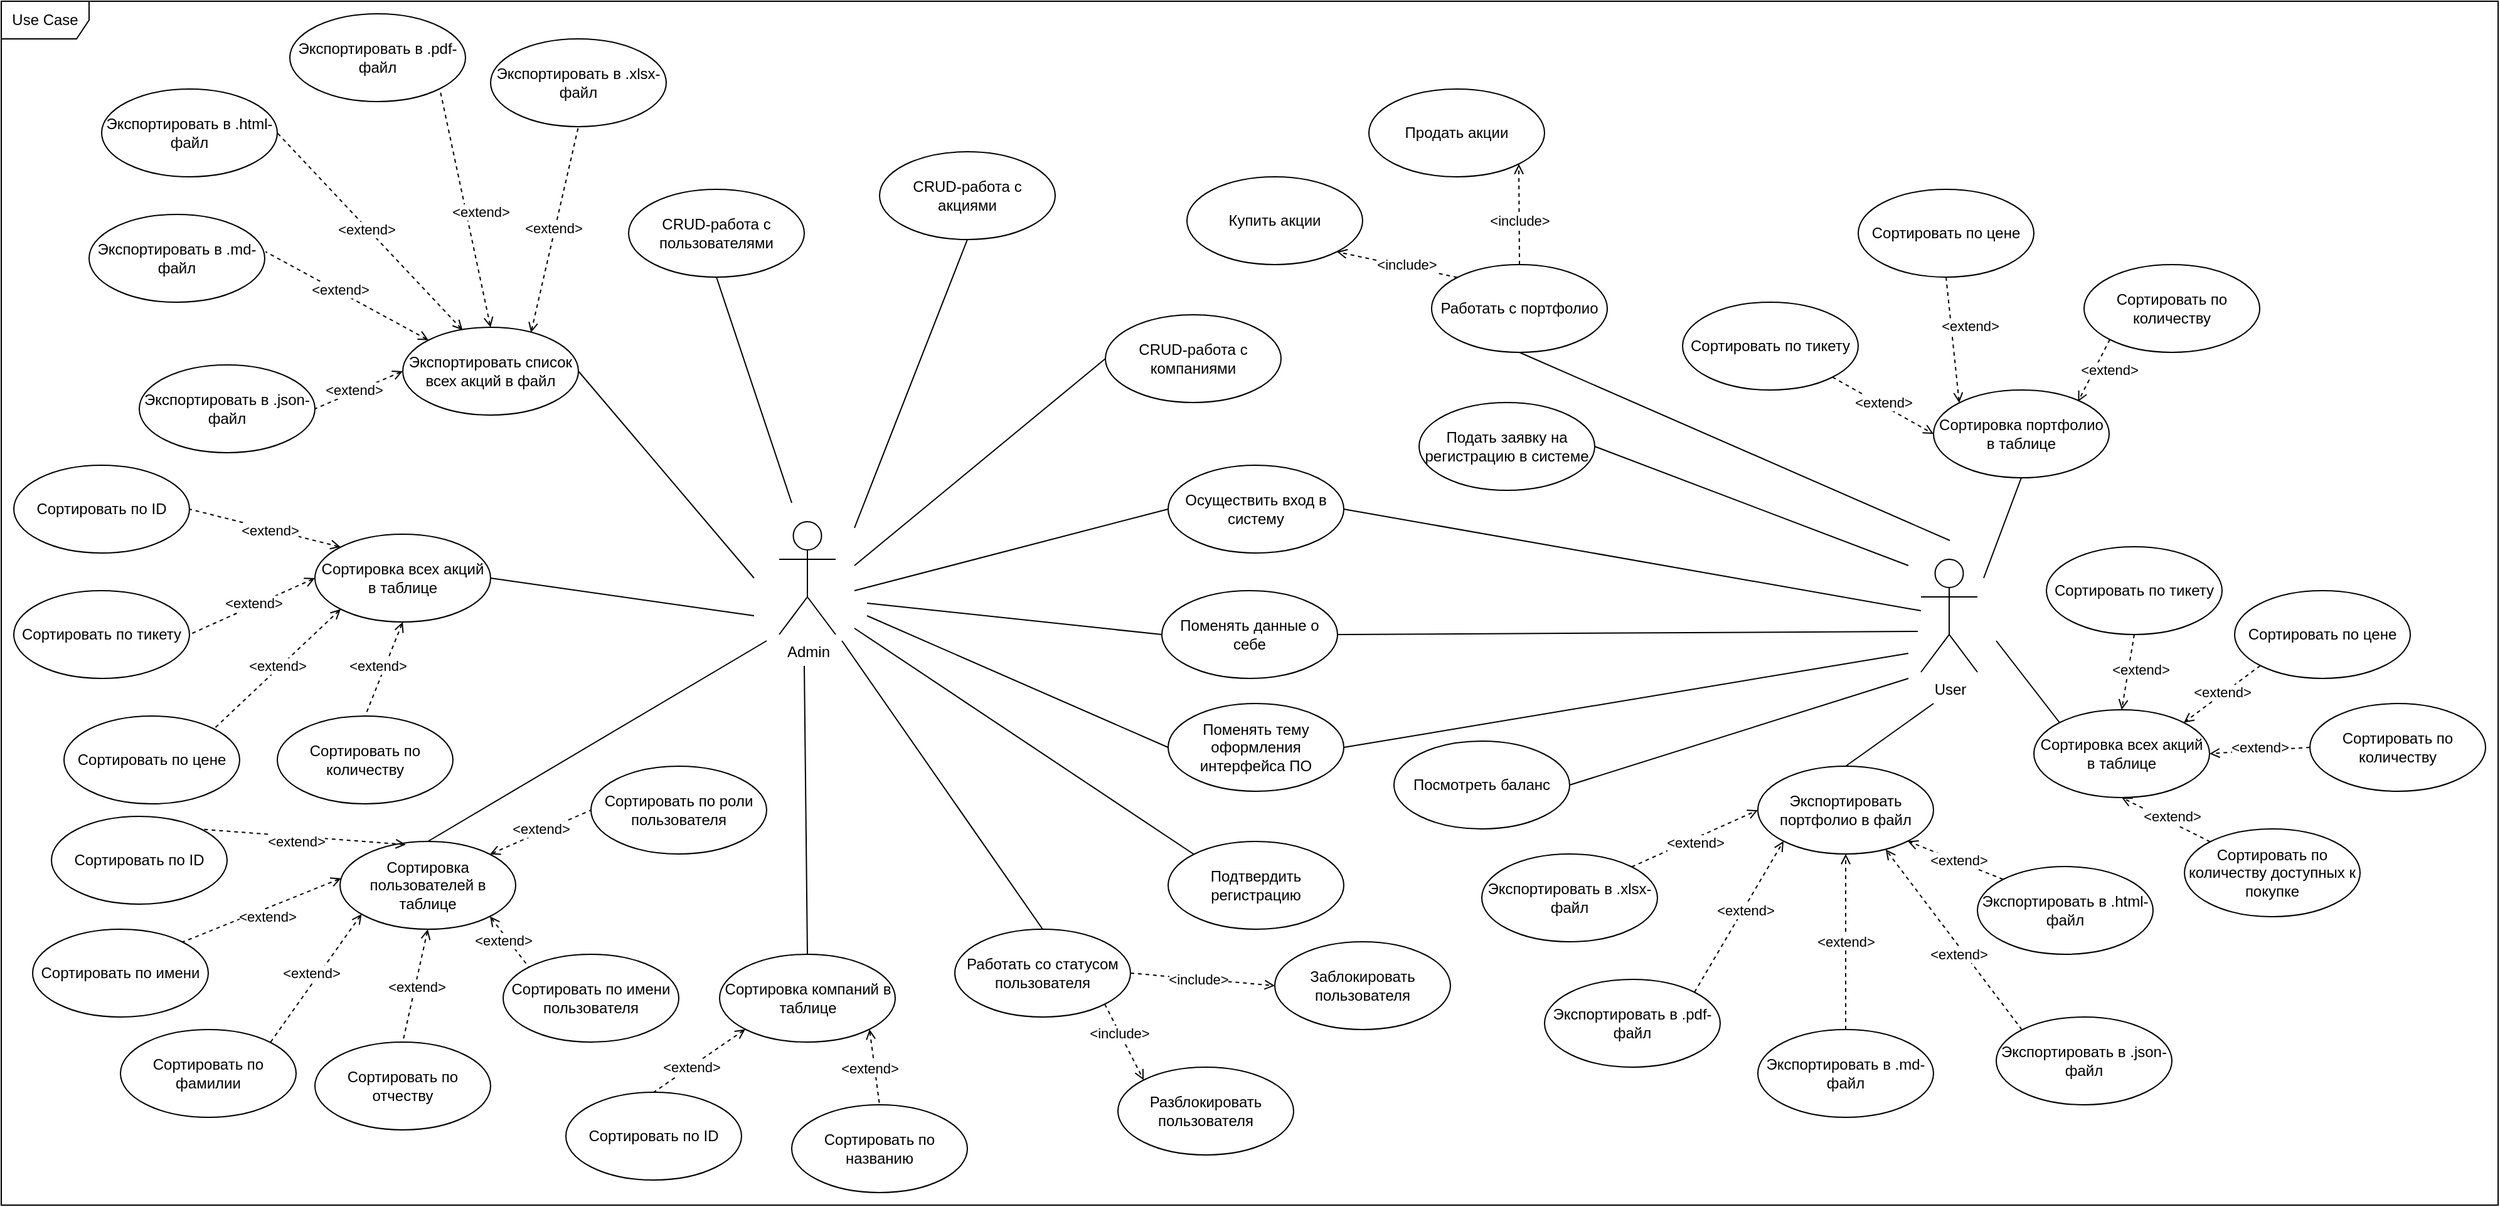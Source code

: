 <mxfile version="27.0.5" pages="4">
  <diagram name="Use Case" id="NG_IORc-GDVg_Qnj4ZBa">
    <mxGraphModel dx="3125" dy="850" grid="1" gridSize="10" guides="1" tooltips="1" connect="1" arrows="1" fold="1" page="1" pageScale="1" pageWidth="850" pageHeight="1100" math="0" shadow="0">
      <root>
        <mxCell id="0" />
        <mxCell id="1" parent="0" />
        <mxCell id="DB3yzJM7DgpRgoAm1sjO-23" style="rounded=0;orthogonalLoop=1;jettySize=auto;html=1;entryX=0.5;entryY=1;entryDx=0;entryDy=0;endArrow=none;startFill=0;jumpStyle=none;flowAnimation=0;shadow=0;strokeColor=default;elbow=vertical;" parent="1" target="DB3yzJM7DgpRgoAm1sjO-5" edge="1">
          <mxGeometry relative="1" as="geometry">
            <mxPoint x="-810" y="490" as="sourcePoint" />
          </mxGeometry>
        </mxCell>
        <mxCell id="DB3yzJM7DgpRgoAm1sjO-1" value="Admin" style="shape=umlActor;verticalLabelPosition=bottom;verticalAlign=top;html=1;" parent="1" vertex="1">
          <mxGeometry x="-820" y="505" width="45" height="90" as="geometry" />
        </mxCell>
        <mxCell id="DB3yzJM7DgpRgoAm1sjO-5" value="CRUD-работа с пользователями" style="ellipse;whiteSpace=wrap;html=1;" parent="1" vertex="1">
          <mxGeometry x="-940" y="240" width="140" height="70" as="geometry" />
        </mxCell>
        <mxCell id="DB3yzJM7DgpRgoAm1sjO-6" value="CRUD-работа с&lt;div&gt;акциями&lt;/div&gt;" style="ellipse;whiteSpace=wrap;html=1;" parent="1" vertex="1">
          <mxGeometry x="-740" y="210" width="140" height="70" as="geometry" />
        </mxCell>
        <mxCell id="DB3yzJM7DgpRgoAm1sjO-7" value="CRUD-работа с компаниями" style="ellipse;whiteSpace=wrap;html=1;" parent="1" vertex="1">
          <mxGeometry x="-560" y="340" width="140" height="70" as="geometry" />
        </mxCell>
        <mxCell id="DB3yzJM7DgpRgoAm1sjO-48" style="rounded=0;orthogonalLoop=1;jettySize=auto;html=1;exitX=1;exitY=1;exitDx=0;exitDy=0;entryX=0;entryY=0;entryDx=0;entryDy=0;startArrow=none;startFill=0;endArrow=open;dashed=1;endFill=0;" parent="1" source="DB3yzJM7DgpRgoAm1sjO-8" target="DB3yzJM7DgpRgoAm1sjO-46" edge="1">
          <mxGeometry relative="1" as="geometry" />
        </mxCell>
        <mxCell id="DB3yzJM7DgpRgoAm1sjO-49" value="&amp;lt;include&amp;gt;" style="edgeLabel;html=1;align=center;verticalAlign=middle;resizable=0;points=[];" parent="DB3yzJM7DgpRgoAm1sjO-48" vertex="1" connectable="0">
          <mxGeometry x="-0.345" y="1" relative="1" as="geometry">
            <mxPoint y="3" as="offset" />
          </mxGeometry>
        </mxCell>
        <mxCell id="DB3yzJM7DgpRgoAm1sjO-8" value="Работать со статусом пользователя" style="ellipse;whiteSpace=wrap;html=1;" parent="1" vertex="1">
          <mxGeometry x="-680" y="830" width="140" height="70" as="geometry" />
        </mxCell>
        <mxCell id="DB3yzJM7DgpRgoAm1sjO-9" value="Подтвердить регистрацию" style="ellipse;whiteSpace=wrap;html=1;" parent="1" vertex="1">
          <mxGeometry x="-510" y="760" width="140" height="70" as="geometry" />
        </mxCell>
        <mxCell id="DB3yzJM7DgpRgoAm1sjO-10" value="Экспортировать список всех акций в файл" style="ellipse;whiteSpace=wrap;html=1;" parent="1" vertex="1">
          <mxGeometry x="-1120" y="350" width="140" height="70" as="geometry" />
        </mxCell>
        <mxCell id="DB3yzJM7DgpRgoAm1sjO-11" value="Сортировка компаний в таблице" style="ellipse;whiteSpace=wrap;html=1;" parent="1" vertex="1">
          <mxGeometry x="-867.5" y="850" width="140" height="70" as="geometry" />
        </mxCell>
        <mxCell id="DB3yzJM7DgpRgoAm1sjO-12" value="Сортировка всех акций в таблице" style="ellipse;whiteSpace=wrap;html=1;" parent="1" vertex="1">
          <mxGeometry x="-1190" y="515" width="140" height="70" as="geometry" />
        </mxCell>
        <mxCell id="DB3yzJM7DgpRgoAm1sjO-13" value="Сортировка пользователей в таблице" style="ellipse;whiteSpace=wrap;html=1;" parent="1" vertex="1">
          <mxGeometry x="-1170" y="760" width="140" height="70" as="geometry" />
        </mxCell>
        <mxCell id="DB3yzJM7DgpRgoAm1sjO-15" value="Работать с портфолио" style="ellipse;whiteSpace=wrap;html=1;" parent="1" vertex="1">
          <mxGeometry x="-300" y="300" width="140" height="70" as="geometry" />
        </mxCell>
        <mxCell id="DB3yzJM7DgpRgoAm1sjO-16" value="Экспортировать портфолио в файл" style="ellipse;whiteSpace=wrap;html=1;" parent="1" vertex="1">
          <mxGeometry x="-40" y="700" width="140" height="70" as="geometry" />
        </mxCell>
        <mxCell id="DB3yzJM7DgpRgoAm1sjO-17" value="Сортировка портфолио в таблице" style="ellipse;whiteSpace=wrap;html=1;" parent="1" vertex="1">
          <mxGeometry x="100" y="400" width="140" height="70" as="geometry" />
        </mxCell>
        <mxCell id="DB3yzJM7DgpRgoAm1sjO-18" value="Посмотреть баланс" style="ellipse;whiteSpace=wrap;html=1;" parent="1" vertex="1">
          <mxGeometry x="-330" y="680" width="140" height="70" as="geometry" />
        </mxCell>
        <mxCell id="DB3yzJM7DgpRgoAm1sjO-19" value="Сортировка всех акций в таблице" style="ellipse;whiteSpace=wrap;html=1;" parent="1" vertex="1">
          <mxGeometry x="180" y="655" width="140" height="70" as="geometry" />
        </mxCell>
        <mxCell id="DB3yzJM7DgpRgoAm1sjO-20" value="Осуществить вход в систему" style="ellipse;whiteSpace=wrap;html=1;" parent="1" vertex="1">
          <mxGeometry x="-510" y="460" width="140" height="70" as="geometry" />
        </mxCell>
        <mxCell id="DB3yzJM7DgpRgoAm1sjO-21" value="Подать заявку на регистрацию в системе" style="ellipse;whiteSpace=wrap;html=1;" parent="1" vertex="1">
          <mxGeometry x="-310" y="410" width="140" height="70" as="geometry" />
        </mxCell>
        <mxCell id="DB3yzJM7DgpRgoAm1sjO-22" value="Поменять тему оформления интерфейса ПО" style="ellipse;whiteSpace=wrap;html=1;" parent="1" vertex="1">
          <mxGeometry x="-510" y="650" width="140" height="70" as="geometry" />
        </mxCell>
        <mxCell id="DB3yzJM7DgpRgoAm1sjO-24" style="rounded=0;orthogonalLoop=1;jettySize=auto;html=1;entryX=0.5;entryY=1;entryDx=0;entryDy=0;endArrow=none;startFill=0;jumpStyle=none;flowAnimation=0;shadow=0;strokeColor=default;elbow=vertical;" parent="1" target="DB3yzJM7DgpRgoAm1sjO-6" edge="1">
          <mxGeometry relative="1" as="geometry">
            <mxPoint x="-760" y="510" as="sourcePoint" />
            <mxPoint x="-624" y="420" as="targetPoint" />
          </mxGeometry>
        </mxCell>
        <mxCell id="DB3yzJM7DgpRgoAm1sjO-26" style="rounded=0;orthogonalLoop=1;jettySize=auto;html=1;entryX=0;entryY=0.5;entryDx=0;entryDy=0;endArrow=none;startFill=0;jumpStyle=none;flowAnimation=0;shadow=0;strokeColor=default;elbow=vertical;sourcePerimeterSpacing=0;strokeWidth=1;endSize=6;" parent="1" target="DB3yzJM7DgpRgoAm1sjO-7" edge="1">
          <mxGeometry relative="1" as="geometry">
            <mxPoint x="-760" y="540" as="sourcePoint" />
            <mxPoint x="-520" y="410" as="targetPoint" />
          </mxGeometry>
        </mxCell>
        <mxCell id="DB3yzJM7DgpRgoAm1sjO-28" style="rounded=0;orthogonalLoop=1;jettySize=auto;html=1;entryX=0.5;entryY=0;entryDx=0;entryDy=0;endArrow=none;startFill=0;jumpStyle=none;flowAnimation=0;shadow=0;strokeColor=default;elbow=vertical;sourcePerimeterSpacing=0;strokeWidth=1;endSize=6;" parent="1" target="DB3yzJM7DgpRgoAm1sjO-8" edge="1">
          <mxGeometry relative="1" as="geometry">
            <mxPoint x="-770" y="600" as="sourcePoint" />
            <mxPoint x="-430" y="515" as="targetPoint" />
          </mxGeometry>
        </mxCell>
        <mxCell id="DB3yzJM7DgpRgoAm1sjO-29" style="rounded=0;orthogonalLoop=1;jettySize=auto;html=1;entryX=1;entryY=0.5;entryDx=0;entryDy=0;endArrow=none;startFill=0;jumpStyle=none;flowAnimation=0;shadow=0;strokeColor=default;elbow=vertical;sourcePerimeterSpacing=0;strokeWidth=1;endSize=6;" parent="1" target="DB3yzJM7DgpRgoAm1sjO-10" edge="1">
          <mxGeometry relative="1" as="geometry">
            <mxPoint x="-840" y="550" as="sourcePoint" />
            <mxPoint x="-520" y="605" as="targetPoint" />
          </mxGeometry>
        </mxCell>
        <mxCell id="DB3yzJM7DgpRgoAm1sjO-30" style="rounded=0;orthogonalLoop=1;jettySize=auto;html=1;entryX=0.5;entryY=0;entryDx=0;entryDy=0;endArrow=none;startFill=0;jumpStyle=none;flowAnimation=0;shadow=0;strokeColor=default;elbow=vertical;sourcePerimeterSpacing=0;strokeWidth=1;endSize=6;" parent="1" target="DB3yzJM7DgpRgoAm1sjO-11" edge="1">
          <mxGeometry relative="1" as="geometry">
            <mxPoint x="-800" y="620" as="sourcePoint" />
            <mxPoint x="-520" y="700" as="targetPoint" />
          </mxGeometry>
        </mxCell>
        <mxCell id="DB3yzJM7DgpRgoAm1sjO-31" style="rounded=0;orthogonalLoop=1;jettySize=auto;html=1;entryX=0.5;entryY=0;entryDx=0;entryDy=0;endArrow=none;startFill=0;jumpStyle=none;flowAnimation=0;shadow=0;strokeColor=default;elbow=vertical;sourcePerimeterSpacing=0;strokeWidth=1;endSize=6;" parent="1" target="DB3yzJM7DgpRgoAm1sjO-13" edge="1">
          <mxGeometry relative="1" as="geometry">
            <mxPoint x="-830" y="600" as="sourcePoint" />
            <mxPoint x="-590" y="830" as="targetPoint" />
          </mxGeometry>
        </mxCell>
        <mxCell id="DB3yzJM7DgpRgoAm1sjO-32" style="rounded=0;orthogonalLoop=1;jettySize=auto;html=1;entryX=1;entryY=0.5;entryDx=0;entryDy=0;endArrow=none;startFill=0;jumpStyle=none;flowAnimation=0;shadow=0;strokeColor=default;elbow=vertical;sourcePerimeterSpacing=0;strokeWidth=1;endSize=6;" parent="1" target="DB3yzJM7DgpRgoAm1sjO-12" edge="1">
          <mxGeometry relative="1" as="geometry">
            <mxPoint x="-840" y="580" as="sourcePoint" />
            <mxPoint x="-559" y="890" as="targetPoint" />
          </mxGeometry>
        </mxCell>
        <mxCell id="DB3yzJM7DgpRgoAm1sjO-34" style="rounded=0;orthogonalLoop=1;jettySize=auto;html=1;entryX=0;entryY=0;entryDx=0;entryDy=0;endArrow=none;startFill=0;jumpStyle=none;flowAnimation=0;shadow=0;strokeColor=default;elbow=vertical;sourcePerimeterSpacing=0;strokeWidth=1;endSize=6;" parent="1" target="DB3yzJM7DgpRgoAm1sjO-9" edge="1">
          <mxGeometry relative="1" as="geometry">
            <mxPoint x="-760" y="590" as="sourcePoint" />
            <mxPoint x="-570" y="800" as="targetPoint" />
          </mxGeometry>
        </mxCell>
        <mxCell id="DB3yzJM7DgpRgoAm1sjO-35" style="rounded=0;orthogonalLoop=1;jettySize=auto;html=1;entryX=0;entryY=0.5;entryDx=0;entryDy=0;endArrow=none;startFill=0;jumpStyle=none;flowAnimation=0;shadow=0;strokeColor=default;elbow=vertical;sourcePerimeterSpacing=0;strokeWidth=1;endSize=6;" parent="1" target="DB3yzJM7DgpRgoAm1sjO-20" edge="1">
          <mxGeometry relative="1" as="geometry">
            <mxPoint x="-760" y="560" as="sourcePoint" />
            <mxPoint x="-550" y="385" as="targetPoint" />
          </mxGeometry>
        </mxCell>
        <mxCell id="DB3yzJM7DgpRgoAm1sjO-36" style="rounded=0;orthogonalLoop=1;jettySize=auto;html=1;entryX=0;entryY=0.5;entryDx=0;entryDy=0;endArrow=none;startFill=0;jumpStyle=none;flowAnimation=0;shadow=0;strokeColor=default;elbow=vertical;sourcePerimeterSpacing=0;strokeWidth=1;endSize=6;" parent="1" target="DB3yzJM7DgpRgoAm1sjO-22" edge="1">
          <mxGeometry relative="1" as="geometry">
            <mxPoint x="-750" y="580" as="sourcePoint" />
            <mxPoint x="-220" y="475" as="targetPoint" />
          </mxGeometry>
        </mxCell>
        <mxCell id="DB3yzJM7DgpRgoAm1sjO-37" style="rounded=0;orthogonalLoop=1;jettySize=auto;html=1;endArrow=none;startFill=0;jumpStyle=none;flowAnimation=0;shadow=0;strokeColor=default;elbow=vertical;sourcePerimeterSpacing=0;strokeWidth=1;endSize=6;exitX=1;exitY=0.5;exitDx=0;exitDy=0;" parent="1" source="DB3yzJM7DgpRgoAm1sjO-22" edge="1">
          <mxGeometry relative="1" as="geometry">
            <mxPoint x="-50" y="615" as="sourcePoint" />
            <mxPoint x="80" y="610" as="targetPoint" />
          </mxGeometry>
        </mxCell>
        <mxCell id="DB3yzJM7DgpRgoAm1sjO-39" value="" style="rounded=0;orthogonalLoop=1;jettySize=auto;html=1;endArrow=none;startFill=0;jumpStyle=none;flowAnimation=0;shadow=0;strokeColor=default;elbow=vertical;sourcePerimeterSpacing=0;strokeWidth=1;endSize=6;exitX=1;exitY=0.5;exitDx=0;exitDy=0;" parent="1" source="DB3yzJM7DgpRgoAm1sjO-20" target="DB3yzJM7DgpRgoAm1sjO-14" edge="1">
          <mxGeometry relative="1" as="geometry">
            <mxPoint x="-370" y="495" as="sourcePoint" />
            <mxPoint x="320" y="580" as="targetPoint" />
          </mxGeometry>
        </mxCell>
        <mxCell id="DB3yzJM7DgpRgoAm1sjO-14" value="User" style="shape=umlActor;verticalLabelPosition=bottom;verticalAlign=top;html=1;" parent="1" vertex="1">
          <mxGeometry x="90" y="535" width="45" height="90" as="geometry" />
        </mxCell>
        <mxCell id="DB3yzJM7DgpRgoAm1sjO-40" value="" style="rounded=0;orthogonalLoop=1;jettySize=auto;html=1;endArrow=none;startFill=0;jumpStyle=none;flowAnimation=0;shadow=0;strokeColor=default;elbow=vertical;sourcePerimeterSpacing=0;strokeWidth=1;endSize=6;exitX=1;exitY=0.5;exitDx=0;exitDy=0;" parent="1" source="DB3yzJM7DgpRgoAm1sjO-21" edge="1">
          <mxGeometry relative="1" as="geometry">
            <mxPoint x="-360" y="505" as="sourcePoint" />
            <mxPoint x="80" y="540" as="targetPoint" />
          </mxGeometry>
        </mxCell>
        <mxCell id="DB3yzJM7DgpRgoAm1sjO-41" value="" style="rounded=0;orthogonalLoop=1;jettySize=auto;html=1;endArrow=none;startFill=0;jumpStyle=none;flowAnimation=0;shadow=0;strokeColor=default;elbow=vertical;sourcePerimeterSpacing=0;strokeWidth=1;endSize=6;exitX=1;exitY=0.5;exitDx=0;exitDy=0;" parent="1" source="DB3yzJM7DgpRgoAm1sjO-18" edge="1">
          <mxGeometry relative="1" as="geometry">
            <mxPoint x="-260" y="365" as="sourcePoint" />
            <mxPoint x="80" y="630" as="targetPoint" />
          </mxGeometry>
        </mxCell>
        <mxCell id="DB3yzJM7DgpRgoAm1sjO-42" value="" style="rounded=0;orthogonalLoop=1;jettySize=auto;html=1;endArrow=none;startFill=0;jumpStyle=none;flowAnimation=0;shadow=0;strokeColor=default;elbow=vertical;sourcePerimeterSpacing=0;strokeWidth=1;endSize=6;exitX=0.5;exitY=1;exitDx=0;exitDy=0;" parent="1" source="DB3yzJM7DgpRgoAm1sjO-15" edge="1">
          <mxGeometry relative="1" as="geometry">
            <mxPoint x="-260" y="365" as="sourcePoint" />
            <mxPoint x="113" y="520" as="targetPoint" />
          </mxGeometry>
        </mxCell>
        <mxCell id="DB3yzJM7DgpRgoAm1sjO-43" value="" style="rounded=0;orthogonalLoop=1;jettySize=auto;html=1;endArrow=none;startFill=0;jumpStyle=none;flowAnimation=0;shadow=0;strokeColor=default;elbow=vertical;sourcePerimeterSpacing=0;strokeWidth=1;endSize=6;exitX=0.5;exitY=0;exitDx=0;exitDy=0;" parent="1" source="DB3yzJM7DgpRgoAm1sjO-16" edge="1">
          <mxGeometry relative="1" as="geometry">
            <mxPoint x="-60" y="705" as="sourcePoint" />
            <mxPoint x="100" y="650" as="targetPoint" />
          </mxGeometry>
        </mxCell>
        <mxCell id="DB3yzJM7DgpRgoAm1sjO-44" value="" style="rounded=0;orthogonalLoop=1;jettySize=auto;html=1;endArrow=none;startFill=0;jumpStyle=none;flowAnimation=0;shadow=0;strokeColor=default;elbow=vertical;sourcePerimeterSpacing=0;strokeWidth=1;endSize=6;entryX=0.5;entryY=1;entryDx=0;entryDy=0;" parent="1" target="DB3yzJM7DgpRgoAm1sjO-17" edge="1">
          <mxGeometry relative="1" as="geometry">
            <mxPoint x="140" y="550" as="sourcePoint" />
            <mxPoint x="470" y="685" as="targetPoint" />
          </mxGeometry>
        </mxCell>
        <mxCell id="DB3yzJM7DgpRgoAm1sjO-45" value="" style="rounded=0;orthogonalLoop=1;jettySize=auto;html=1;endArrow=none;startFill=0;jumpStyle=none;flowAnimation=0;shadow=0;strokeColor=default;elbow=vertical;sourcePerimeterSpacing=0;strokeWidth=1;endSize=6;entryX=0;entryY=0;entryDx=0;entryDy=0;" parent="1" target="DB3yzJM7DgpRgoAm1sjO-19" edge="1">
          <mxGeometry relative="1" as="geometry">
            <mxPoint x="150" y="600" as="sourcePoint" />
            <mxPoint x="250" y="485" as="targetPoint" />
          </mxGeometry>
        </mxCell>
        <mxCell id="DB3yzJM7DgpRgoAm1sjO-46" value="Разблокировать пользователя" style="ellipse;whiteSpace=wrap;html=1;" parent="1" vertex="1">
          <mxGeometry x="-550" y="940" width="140" height="70" as="geometry" />
        </mxCell>
        <mxCell id="DB3yzJM7DgpRgoAm1sjO-47" value="Заблокировать пользователя" style="ellipse;whiteSpace=wrap;html=1;" parent="1" vertex="1">
          <mxGeometry x="-425" y="840" width="140" height="70" as="geometry" />
        </mxCell>
        <mxCell id="DB3yzJM7DgpRgoAm1sjO-50" style="rounded=0;orthogonalLoop=1;jettySize=auto;html=1;exitX=1;exitY=0.5;exitDx=0;exitDy=0;entryX=0;entryY=0.5;entryDx=0;entryDy=0;startArrow=none;startFill=0;endArrow=open;dashed=1;endFill=0;" parent="1" source="DB3yzJM7DgpRgoAm1sjO-8" target="DB3yzJM7DgpRgoAm1sjO-47" edge="1">
          <mxGeometry relative="1" as="geometry">
            <mxPoint x="-551" y="900" as="sourcePoint" />
            <mxPoint x="-519" y="960" as="targetPoint" />
          </mxGeometry>
        </mxCell>
        <mxCell id="DB3yzJM7DgpRgoAm1sjO-51" value="&amp;lt;include&amp;gt;" style="edgeLabel;html=1;align=center;verticalAlign=middle;resizable=0;points=[];" parent="DB3yzJM7DgpRgoAm1sjO-50" vertex="1" connectable="0">
          <mxGeometry x="-0.345" y="1" relative="1" as="geometry">
            <mxPoint x="16" y="2" as="offset" />
          </mxGeometry>
        </mxCell>
        <mxCell id="DB3yzJM7DgpRgoAm1sjO-53" value="Экспортировать в .xlsx-файл" style="ellipse;whiteSpace=wrap;html=1;" parent="1" vertex="1">
          <mxGeometry x="-1050" y="120" width="140" height="70" as="geometry" />
        </mxCell>
        <mxCell id="DB3yzJM7DgpRgoAm1sjO-54" value="Экспортировать в .pdf-файл" style="ellipse;whiteSpace=wrap;html=1;" parent="1" vertex="1">
          <mxGeometry x="-1210" y="100" width="140" height="70" as="geometry" />
        </mxCell>
        <mxCell id="DB3yzJM7DgpRgoAm1sjO-55" value="Экспортировать в .md-файл" style="ellipse;whiteSpace=wrap;html=1;" parent="1" vertex="1">
          <mxGeometry x="-1370" y="260" width="140" height="70" as="geometry" />
        </mxCell>
        <mxCell id="DB3yzJM7DgpRgoAm1sjO-56" value="Экспортировать в .json&lt;span style=&quot;background-color: transparent; color: light-dark(rgb(0, 0, 0), rgb(255, 255, 255));&quot;&gt;-файл&lt;/span&gt;" style="ellipse;whiteSpace=wrap;html=1;" parent="1" vertex="1">
          <mxGeometry x="-1330" y="380" width="140" height="70" as="geometry" />
        </mxCell>
        <mxCell id="DB3yzJM7DgpRgoAm1sjO-57" value="Экспортировать в .html&lt;span style=&quot;background-color: transparent; color: light-dark(rgb(0, 0, 0), rgb(255, 255, 255));&quot;&gt;-файл&lt;/span&gt;" style="ellipse;whiteSpace=wrap;html=1;" parent="1" vertex="1">
          <mxGeometry x="-1360" y="160" width="140" height="70" as="geometry" />
        </mxCell>
        <mxCell id="DB3yzJM7DgpRgoAm1sjO-58" style="rounded=0;orthogonalLoop=1;jettySize=auto;html=1;exitX=0.73;exitY=0.061;exitDx=0;exitDy=0;entryX=0.5;entryY=1;entryDx=0;entryDy=0;startArrow=open;startFill=0;endArrow=none;dashed=1;endFill=0;exitPerimeter=0;" parent="1" source="DB3yzJM7DgpRgoAm1sjO-10" target="DB3yzJM7DgpRgoAm1sjO-53" edge="1">
          <mxGeometry relative="1" as="geometry">
            <mxPoint x="-551" y="900" as="sourcePoint" />
            <mxPoint x="-519" y="960" as="targetPoint" />
          </mxGeometry>
        </mxCell>
        <mxCell id="DB3yzJM7DgpRgoAm1sjO-59" value="&amp;lt;extend&amp;gt;" style="edgeLabel;html=1;align=center;verticalAlign=middle;resizable=0;points=[];" parent="DB3yzJM7DgpRgoAm1sjO-58" vertex="1" connectable="0">
          <mxGeometry x="-0.345" y="1" relative="1" as="geometry">
            <mxPoint x="6" y="-30" as="offset" />
          </mxGeometry>
        </mxCell>
        <mxCell id="DB3yzJM7DgpRgoAm1sjO-60" style="rounded=0;orthogonalLoop=1;jettySize=auto;html=1;exitX=0.5;exitY=0;exitDx=0;exitDy=0;entryX=1;entryY=1;entryDx=0;entryDy=0;startArrow=open;startFill=0;endArrow=none;dashed=1;endFill=0;" parent="1" source="DB3yzJM7DgpRgoAm1sjO-10" target="DB3yzJM7DgpRgoAm1sjO-54" edge="1">
          <mxGeometry relative="1" as="geometry">
            <mxPoint x="-1008" y="364" as="sourcePoint" />
            <mxPoint x="-970" y="200" as="targetPoint" />
          </mxGeometry>
        </mxCell>
        <mxCell id="DB3yzJM7DgpRgoAm1sjO-61" value="&amp;lt;extend&amp;gt;" style="edgeLabel;html=1;align=center;verticalAlign=middle;resizable=0;points=[];" parent="DB3yzJM7DgpRgoAm1sjO-60" vertex="1" connectable="0">
          <mxGeometry x="-0.345" y="1" relative="1" as="geometry">
            <mxPoint x="6" y="-30" as="offset" />
          </mxGeometry>
        </mxCell>
        <mxCell id="DB3yzJM7DgpRgoAm1sjO-62" style="rounded=0;orthogonalLoop=1;jettySize=auto;html=1;exitX=0.341;exitY=0.032;exitDx=0;exitDy=0;entryX=1;entryY=0.5;entryDx=0;entryDy=0;startArrow=open;startFill=0;endArrow=none;dashed=1;endFill=0;exitPerimeter=0;" parent="1" source="DB3yzJM7DgpRgoAm1sjO-10" target="DB3yzJM7DgpRgoAm1sjO-57" edge="1">
          <mxGeometry relative="1" as="geometry">
            <mxPoint x="-1040" y="360" as="sourcePoint" />
            <mxPoint x="-1080" y="170" as="targetPoint" />
          </mxGeometry>
        </mxCell>
        <mxCell id="DB3yzJM7DgpRgoAm1sjO-63" value="&amp;lt;extend&amp;gt;" style="edgeLabel;html=1;align=center;verticalAlign=middle;resizable=0;points=[];" parent="DB3yzJM7DgpRgoAm1sjO-62" vertex="1" connectable="0">
          <mxGeometry x="-0.345" y="1" relative="1" as="geometry">
            <mxPoint x="-28" y="-30" as="offset" />
          </mxGeometry>
        </mxCell>
        <mxCell id="DB3yzJM7DgpRgoAm1sjO-64" style="rounded=0;orthogonalLoop=1;jettySize=auto;html=1;exitX=0;exitY=0;exitDx=0;exitDy=0;entryX=1.004;entryY=0.424;entryDx=0;entryDy=0;startArrow=open;startFill=0;endArrow=none;dashed=1;endFill=0;entryPerimeter=0;" parent="1" source="DB3yzJM7DgpRgoAm1sjO-10" target="DB3yzJM7DgpRgoAm1sjO-55" edge="1">
          <mxGeometry relative="1" as="geometry">
            <mxPoint x="-1062" y="362" as="sourcePoint" />
            <mxPoint x="-1210" y="205" as="targetPoint" />
          </mxGeometry>
        </mxCell>
        <mxCell id="DB3yzJM7DgpRgoAm1sjO-65" value="&amp;lt;extend&amp;gt;" style="edgeLabel;html=1;align=center;verticalAlign=middle;resizable=0;points=[];" parent="DB3yzJM7DgpRgoAm1sjO-64" vertex="1" connectable="0">
          <mxGeometry x="-0.345" y="1" relative="1" as="geometry">
            <mxPoint x="-28" y="-18" as="offset" />
          </mxGeometry>
        </mxCell>
        <mxCell id="DB3yzJM7DgpRgoAm1sjO-66" style="rounded=0;orthogonalLoop=1;jettySize=auto;html=1;exitX=0;exitY=0.5;exitDx=0;exitDy=0;entryX=1;entryY=0.5;entryDx=0;entryDy=0;startArrow=open;startFill=0;endArrow=none;dashed=1;endFill=0;" parent="1" source="DB3yzJM7DgpRgoAm1sjO-10" target="DB3yzJM7DgpRgoAm1sjO-56" edge="1">
          <mxGeometry relative="1" as="geometry">
            <mxPoint x="-1030" y="490" as="sourcePoint" />
            <mxPoint x="-1160" y="420" as="targetPoint" />
          </mxGeometry>
        </mxCell>
        <mxCell id="DB3yzJM7DgpRgoAm1sjO-67" value="&amp;lt;extend&amp;gt;" style="edgeLabel;html=1;align=center;verticalAlign=middle;resizable=0;points=[];" parent="DB3yzJM7DgpRgoAm1sjO-66" vertex="1" connectable="0">
          <mxGeometry x="-0.345" y="1" relative="1" as="geometry">
            <mxPoint x="-17" y="4" as="offset" />
          </mxGeometry>
        </mxCell>
        <mxCell id="DB3yzJM7DgpRgoAm1sjO-69" value="Сортировать по ID" style="ellipse;whiteSpace=wrap;html=1;" parent="1" vertex="1">
          <mxGeometry x="-1430" y="460" width="140" height="70" as="geometry" />
        </mxCell>
        <mxCell id="DB3yzJM7DgpRgoAm1sjO-70" value="Сортировать по тикету" style="ellipse;whiteSpace=wrap;html=1;" parent="1" vertex="1">
          <mxGeometry x="-1430" y="560" width="140" height="70" as="geometry" />
        </mxCell>
        <mxCell id="DB3yzJM7DgpRgoAm1sjO-71" value="Сортировать по цене" style="ellipse;whiteSpace=wrap;html=1;" parent="1" vertex="1">
          <mxGeometry x="-1390" y="660" width="140" height="70" as="geometry" />
        </mxCell>
        <mxCell id="DB3yzJM7DgpRgoAm1sjO-72" value="Сортировать по количеству" style="ellipse;whiteSpace=wrap;html=1;" parent="1" vertex="1">
          <mxGeometry x="-1220" y="660" width="140" height="70" as="geometry" />
        </mxCell>
        <mxCell id="DB3yzJM7DgpRgoAm1sjO-73" style="rounded=0;orthogonalLoop=1;jettySize=auto;html=1;exitX=0;exitY=0;exitDx=0;exitDy=0;entryX=1;entryY=0.5;entryDx=0;entryDy=0;startArrow=open;startFill=0;endArrow=none;dashed=1;endFill=0;" parent="1" source="DB3yzJM7DgpRgoAm1sjO-12" target="DB3yzJM7DgpRgoAm1sjO-69" edge="1">
          <mxGeometry relative="1" as="geometry">
            <mxPoint x="-1110" y="395" as="sourcePoint" />
            <mxPoint x="-1180" y="425" as="targetPoint" />
          </mxGeometry>
        </mxCell>
        <mxCell id="DB3yzJM7DgpRgoAm1sjO-74" value="&amp;lt;extend&amp;gt;" style="edgeLabel;html=1;align=center;verticalAlign=middle;resizable=0;points=[];" parent="DB3yzJM7DgpRgoAm1sjO-73" vertex="1" connectable="0">
          <mxGeometry x="-0.345" y="1" relative="1" as="geometry">
            <mxPoint x="-17" y="-5" as="offset" />
          </mxGeometry>
        </mxCell>
        <mxCell id="DB3yzJM7DgpRgoAm1sjO-75" style="rounded=0;orthogonalLoop=1;jettySize=auto;html=1;exitX=0;exitY=0.5;exitDx=0;exitDy=0;entryX=1;entryY=0.5;entryDx=0;entryDy=0;startArrow=open;startFill=0;endArrow=none;dashed=1;endFill=0;" parent="1" source="DB3yzJM7DgpRgoAm1sjO-12" target="DB3yzJM7DgpRgoAm1sjO-70" edge="1">
          <mxGeometry relative="1" as="geometry">
            <mxPoint x="-1100" y="405" as="sourcePoint" />
            <mxPoint x="-1170" y="435" as="targetPoint" />
          </mxGeometry>
        </mxCell>
        <mxCell id="DB3yzJM7DgpRgoAm1sjO-76" value="&amp;lt;extend&amp;gt;" style="edgeLabel;html=1;align=center;verticalAlign=middle;resizable=0;points=[];" parent="DB3yzJM7DgpRgoAm1sjO-75" vertex="1" connectable="0">
          <mxGeometry x="-0.345" y="1" relative="1" as="geometry">
            <mxPoint x="-17" y="4" as="offset" />
          </mxGeometry>
        </mxCell>
        <mxCell id="DB3yzJM7DgpRgoAm1sjO-77" style="rounded=0;orthogonalLoop=1;jettySize=auto;html=1;exitX=0;exitY=1;exitDx=0;exitDy=0;entryX=1;entryY=0;entryDx=0;entryDy=0;startArrow=open;startFill=0;endArrow=none;dashed=1;endFill=0;" parent="1" source="DB3yzJM7DgpRgoAm1sjO-12" target="DB3yzJM7DgpRgoAm1sjO-71" edge="1">
          <mxGeometry relative="1" as="geometry">
            <mxPoint x="-1090" y="415" as="sourcePoint" />
            <mxPoint x="-1160" y="445" as="targetPoint" />
          </mxGeometry>
        </mxCell>
        <mxCell id="DB3yzJM7DgpRgoAm1sjO-78" value="&amp;lt;extend&amp;gt;" style="edgeLabel;html=1;align=center;verticalAlign=middle;resizable=0;points=[];" parent="DB3yzJM7DgpRgoAm1sjO-77" vertex="1" connectable="0">
          <mxGeometry x="-0.345" y="1" relative="1" as="geometry">
            <mxPoint x="-18" y="13" as="offset" />
          </mxGeometry>
        </mxCell>
        <mxCell id="DB3yzJM7DgpRgoAm1sjO-79" style="rounded=0;orthogonalLoop=1;jettySize=auto;html=1;exitX=0.5;exitY=1;exitDx=0;exitDy=0;entryX=0.5;entryY=0;entryDx=0;entryDy=0;startArrow=open;startFill=0;endArrow=none;dashed=1;endFill=0;" parent="1" source="DB3yzJM7DgpRgoAm1sjO-12" target="DB3yzJM7DgpRgoAm1sjO-72" edge="1">
          <mxGeometry relative="1" as="geometry">
            <mxPoint x="-1080" y="425" as="sourcePoint" />
            <mxPoint x="-1150" y="455" as="targetPoint" />
          </mxGeometry>
        </mxCell>
        <mxCell id="DB3yzJM7DgpRgoAm1sjO-80" value="&amp;lt;extend&amp;gt;" style="edgeLabel;html=1;align=center;verticalAlign=middle;resizable=0;points=[];" parent="DB3yzJM7DgpRgoAm1sjO-79" vertex="1" connectable="0">
          <mxGeometry x="-0.345" y="1" relative="1" as="geometry">
            <mxPoint x="-11" y="10" as="offset" />
          </mxGeometry>
        </mxCell>
        <mxCell id="DB3yzJM7DgpRgoAm1sjO-81" value="Сортировать по ID" style="ellipse;whiteSpace=wrap;html=1;" parent="1" vertex="1">
          <mxGeometry x="-1400" y="740" width="140" height="70" as="geometry" />
        </mxCell>
        <mxCell id="DB3yzJM7DgpRgoAm1sjO-82" value="Сортировать по имени" style="ellipse;whiteSpace=wrap;html=1;" parent="1" vertex="1">
          <mxGeometry x="-1415" y="830" width="140" height="70" as="geometry" />
        </mxCell>
        <mxCell id="DB3yzJM7DgpRgoAm1sjO-83" value="Сортировать по фамилии" style="ellipse;whiteSpace=wrap;html=1;" parent="1" vertex="1">
          <mxGeometry x="-1345" y="910" width="140" height="70" as="geometry" />
        </mxCell>
        <mxCell id="DB3yzJM7DgpRgoAm1sjO-84" value="Сортировать по отчеству" style="ellipse;whiteSpace=wrap;html=1;" parent="1" vertex="1">
          <mxGeometry x="-1190" y="920" width="140" height="70" as="geometry" />
        </mxCell>
        <mxCell id="DB3yzJM7DgpRgoAm1sjO-85" value="Сортировать по имени пользователя" style="ellipse;whiteSpace=wrap;html=1;" parent="1" vertex="1">
          <mxGeometry x="-1040" y="850" width="140" height="70" as="geometry" />
        </mxCell>
        <mxCell id="DB3yzJM7DgpRgoAm1sjO-86" value="Сортировать по роли пользователя" style="ellipse;whiteSpace=wrap;html=1;" parent="1" vertex="1">
          <mxGeometry x="-970" y="700" width="140" height="70" as="geometry" />
        </mxCell>
        <mxCell id="DB3yzJM7DgpRgoAm1sjO-87" style="rounded=0;orthogonalLoop=1;jettySize=auto;html=1;exitX=0.375;exitY=0.036;exitDx=0;exitDy=0;entryX=1;entryY=0;entryDx=0;entryDy=0;startArrow=open;startFill=0;endArrow=none;dashed=1;endFill=0;exitPerimeter=0;" parent="1" source="DB3yzJM7DgpRgoAm1sjO-13" target="DB3yzJM7DgpRgoAm1sjO-81" edge="1">
          <mxGeometry relative="1" as="geometry">
            <mxPoint x="-1159" y="585" as="sourcePoint" />
            <mxPoint x="-1261" y="680" as="targetPoint" />
          </mxGeometry>
        </mxCell>
        <mxCell id="DB3yzJM7DgpRgoAm1sjO-88" value="&amp;lt;extend&amp;gt;" style="edgeLabel;html=1;align=center;verticalAlign=middle;resizable=0;points=[];" parent="DB3yzJM7DgpRgoAm1sjO-87" vertex="1" connectable="0">
          <mxGeometry x="-0.345" y="1" relative="1" as="geometry">
            <mxPoint x="-34" as="offset" />
          </mxGeometry>
        </mxCell>
        <mxCell id="DB3yzJM7DgpRgoAm1sjO-89" style="rounded=0;orthogonalLoop=1;jettySize=auto;html=1;exitX=0.006;exitY=0.42;exitDx=0;exitDy=0;entryX=1;entryY=0;entryDx=0;entryDy=0;startArrow=open;startFill=0;endArrow=none;dashed=1;endFill=0;exitPerimeter=0;" parent="1" source="DB3yzJM7DgpRgoAm1sjO-13" target="DB3yzJM7DgpRgoAm1sjO-82" edge="1">
          <mxGeometry relative="1" as="geometry">
            <mxPoint x="-1149" y="595" as="sourcePoint" />
            <mxPoint x="-1251" y="690" as="targetPoint" />
          </mxGeometry>
        </mxCell>
        <mxCell id="DB3yzJM7DgpRgoAm1sjO-90" value="&amp;lt;extend&amp;gt;" style="edgeLabel;html=1;align=center;verticalAlign=middle;resizable=0;points=[];" parent="DB3yzJM7DgpRgoAm1sjO-89" vertex="1" connectable="0">
          <mxGeometry x="-0.345" y="1" relative="1" as="geometry">
            <mxPoint x="-18" y="13" as="offset" />
          </mxGeometry>
        </mxCell>
        <mxCell id="DB3yzJM7DgpRgoAm1sjO-91" style="rounded=0;orthogonalLoop=1;jettySize=auto;html=1;entryX=1;entryY=0;entryDx=0;entryDy=0;startArrow=open;startFill=0;endArrow=none;dashed=1;endFill=0;exitX=0.123;exitY=0.826;exitDx=0;exitDy=0;exitPerimeter=0;" parent="1" source="DB3yzJM7DgpRgoAm1sjO-13" target="DB3yzJM7DgpRgoAm1sjO-83" edge="1">
          <mxGeometry relative="1" as="geometry">
            <mxPoint x="-1180" y="760" as="sourcePoint" />
            <mxPoint x="-1241" y="700" as="targetPoint" />
          </mxGeometry>
        </mxCell>
        <mxCell id="DB3yzJM7DgpRgoAm1sjO-92" value="&amp;lt;extend&amp;gt;" style="edgeLabel;html=1;align=center;verticalAlign=middle;resizable=0;points=[];" parent="DB3yzJM7DgpRgoAm1sjO-91" vertex="1" connectable="0">
          <mxGeometry x="-0.345" y="1" relative="1" as="geometry">
            <mxPoint x="-18" y="13" as="offset" />
          </mxGeometry>
        </mxCell>
        <mxCell id="DB3yzJM7DgpRgoAm1sjO-93" style="rounded=0;orthogonalLoop=1;jettySize=auto;html=1;exitX=0.5;exitY=1;exitDx=0;exitDy=0;entryX=0.5;entryY=0;entryDx=0;entryDy=0;startArrow=open;startFill=0;endArrow=none;dashed=1;endFill=0;" parent="1" source="DB3yzJM7DgpRgoAm1sjO-13" target="DB3yzJM7DgpRgoAm1sjO-84" edge="1">
          <mxGeometry relative="1" as="geometry">
            <mxPoint x="-1129" y="615" as="sourcePoint" />
            <mxPoint x="-1231" y="710" as="targetPoint" />
          </mxGeometry>
        </mxCell>
        <mxCell id="DB3yzJM7DgpRgoAm1sjO-94" value="&amp;lt;extend&amp;gt;" style="edgeLabel;html=1;align=center;verticalAlign=middle;resizable=0;points=[];" parent="DB3yzJM7DgpRgoAm1sjO-93" vertex="1" connectable="0">
          <mxGeometry x="-0.345" y="1" relative="1" as="geometry">
            <mxPoint x="-4" y="16" as="offset" />
          </mxGeometry>
        </mxCell>
        <mxCell id="DB3yzJM7DgpRgoAm1sjO-95" style="rounded=0;orthogonalLoop=1;jettySize=auto;html=1;exitX=1;exitY=1;exitDx=0;exitDy=0;entryX=0;entryY=0;entryDx=0;entryDy=0;startArrow=open;startFill=0;endArrow=none;dashed=1;endFill=0;" parent="1" source="DB3yzJM7DgpRgoAm1sjO-13" target="DB3yzJM7DgpRgoAm1sjO-85" edge="1">
          <mxGeometry relative="1" as="geometry">
            <mxPoint x="-1090" y="840" as="sourcePoint" />
            <mxPoint x="-1110" y="930" as="targetPoint" />
          </mxGeometry>
        </mxCell>
        <mxCell id="DB3yzJM7DgpRgoAm1sjO-96" value="&amp;lt;extend&amp;gt;" style="edgeLabel;html=1;align=center;verticalAlign=middle;resizable=0;points=[];" parent="DB3yzJM7DgpRgoAm1sjO-95" vertex="1" connectable="0">
          <mxGeometry x="-0.345" y="1" relative="1" as="geometry">
            <mxPoint x="-1" y="7" as="offset" />
          </mxGeometry>
        </mxCell>
        <mxCell id="DB3yzJM7DgpRgoAm1sjO-97" style="rounded=0;orthogonalLoop=1;jettySize=auto;html=1;exitX=1;exitY=0;exitDx=0;exitDy=0;entryX=0;entryY=0.5;entryDx=0;entryDy=0;startArrow=open;startFill=0;endArrow=none;dashed=1;endFill=0;" parent="1" source="DB3yzJM7DgpRgoAm1sjO-13" target="DB3yzJM7DgpRgoAm1sjO-86" edge="1">
          <mxGeometry relative="1" as="geometry">
            <mxPoint x="-1080" y="850" as="sourcePoint" />
            <mxPoint x="-1100" y="940" as="targetPoint" />
          </mxGeometry>
        </mxCell>
        <mxCell id="DB3yzJM7DgpRgoAm1sjO-98" value="&amp;lt;extend&amp;gt;" style="edgeLabel;html=1;align=center;verticalAlign=middle;resizable=0;points=[];" parent="DB3yzJM7DgpRgoAm1sjO-97" vertex="1" connectable="0">
          <mxGeometry x="-0.345" y="1" relative="1" as="geometry">
            <mxPoint x="14" y="-8" as="offset" />
          </mxGeometry>
        </mxCell>
        <mxCell id="DB3yzJM7DgpRgoAm1sjO-99" value="Сортировать по ID" style="ellipse;whiteSpace=wrap;html=1;" parent="1" vertex="1">
          <mxGeometry x="-990" y="960" width="140" height="70" as="geometry" />
        </mxCell>
        <mxCell id="DB3yzJM7DgpRgoAm1sjO-100" value="Сортировать по названию" style="ellipse;whiteSpace=wrap;html=1;" parent="1" vertex="1">
          <mxGeometry x="-810" y="970" width="140" height="70" as="geometry" />
        </mxCell>
        <mxCell id="DB3yzJM7DgpRgoAm1sjO-101" style="rounded=0;orthogonalLoop=1;jettySize=auto;html=1;exitX=0;exitY=1;exitDx=0;exitDy=0;entryX=0.5;entryY=0;entryDx=0;entryDy=0;startArrow=open;startFill=0;endArrow=none;dashed=1;endFill=0;" parent="1" source="DB3yzJM7DgpRgoAm1sjO-11" target="DB3yzJM7DgpRgoAm1sjO-99" edge="1">
          <mxGeometry relative="1" as="geometry">
            <mxPoint x="-1090" y="840" as="sourcePoint" />
            <mxPoint x="-1110" y="930" as="targetPoint" />
          </mxGeometry>
        </mxCell>
        <mxCell id="DB3yzJM7DgpRgoAm1sjO-102" value="&amp;lt;extend&amp;gt;" style="edgeLabel;html=1;align=center;verticalAlign=middle;resizable=0;points=[];" parent="DB3yzJM7DgpRgoAm1sjO-101" vertex="1" connectable="0">
          <mxGeometry x="-0.345" y="1" relative="1" as="geometry">
            <mxPoint x="-20" y="13" as="offset" />
          </mxGeometry>
        </mxCell>
        <mxCell id="DB3yzJM7DgpRgoAm1sjO-103" style="rounded=0;orthogonalLoop=1;jettySize=auto;html=1;exitX=1;exitY=1;exitDx=0;exitDy=0;entryX=0.5;entryY=0;entryDx=0;entryDy=0;startArrow=open;startFill=0;endArrow=none;dashed=1;endFill=0;" parent="1" source="DB3yzJM7DgpRgoAm1sjO-11" target="DB3yzJM7DgpRgoAm1sjO-100" edge="1">
          <mxGeometry relative="1" as="geometry">
            <mxPoint x="-1080" y="850" as="sourcePoint" />
            <mxPoint x="-1100" y="940" as="targetPoint" />
          </mxGeometry>
        </mxCell>
        <mxCell id="DB3yzJM7DgpRgoAm1sjO-104" value="&amp;lt;extend&amp;gt;" style="edgeLabel;html=1;align=center;verticalAlign=middle;resizable=0;points=[];" parent="DB3yzJM7DgpRgoAm1sjO-103" vertex="1" connectable="0">
          <mxGeometry x="-0.345" y="1" relative="1" as="geometry">
            <mxPoint x="-4" y="11" as="offset" />
          </mxGeometry>
        </mxCell>
        <mxCell id="DB3yzJM7DgpRgoAm1sjO-105" value="Купить акции" style="ellipse;whiteSpace=wrap;html=1;" parent="1" vertex="1">
          <mxGeometry x="-495" y="230" width="140" height="70" as="geometry" />
        </mxCell>
        <mxCell id="DB3yzJM7DgpRgoAm1sjO-106" value="Продать акции" style="ellipse;whiteSpace=wrap;html=1;" parent="1" vertex="1">
          <mxGeometry x="-350" y="160" width="140" height="70" as="geometry" />
        </mxCell>
        <mxCell id="DB3yzJM7DgpRgoAm1sjO-107" style="rounded=0;orthogonalLoop=1;jettySize=auto;html=1;exitX=0;exitY=0;exitDx=0;exitDy=0;entryX=1;entryY=1;entryDx=0;entryDy=0;startArrow=none;startFill=0;endArrow=open;dashed=1;endFill=0;" parent="1" source="DB3yzJM7DgpRgoAm1sjO-15" target="DB3yzJM7DgpRgoAm1sjO-105" edge="1">
          <mxGeometry relative="1" as="geometry">
            <mxPoint x="-297.5" y="270" as="sourcePoint" />
            <mxPoint x="-182.5" y="280" as="targetPoint" />
          </mxGeometry>
        </mxCell>
        <mxCell id="DB3yzJM7DgpRgoAm1sjO-108" value="&amp;lt;include&amp;gt;" style="edgeLabel;html=1;align=center;verticalAlign=middle;resizable=0;points=[];" parent="DB3yzJM7DgpRgoAm1sjO-107" vertex="1" connectable="0">
          <mxGeometry x="-0.345" y="1" relative="1" as="geometry">
            <mxPoint x="-9" y="-5" as="offset" />
          </mxGeometry>
        </mxCell>
        <mxCell id="DB3yzJM7DgpRgoAm1sjO-109" style="rounded=0;orthogonalLoop=1;jettySize=auto;html=1;exitX=0.5;exitY=0;exitDx=0;exitDy=0;entryX=1;entryY=1;entryDx=0;entryDy=0;startArrow=none;startFill=0;endArrow=open;dashed=1;endFill=0;" parent="1" source="DB3yzJM7DgpRgoAm1sjO-15" target="DB3yzJM7DgpRgoAm1sjO-106" edge="1">
          <mxGeometry relative="1" as="geometry">
            <mxPoint x="-270" y="320" as="sourcePoint" />
            <mxPoint x="-365" y="300" as="targetPoint" />
          </mxGeometry>
        </mxCell>
        <mxCell id="DB3yzJM7DgpRgoAm1sjO-110" value="&amp;lt;include&amp;gt;" style="edgeLabel;html=1;align=center;verticalAlign=middle;resizable=0;points=[];" parent="DB3yzJM7DgpRgoAm1sjO-109" vertex="1" connectable="0">
          <mxGeometry x="-0.345" y="1" relative="1" as="geometry">
            <mxPoint x="1" y="-9" as="offset" />
          </mxGeometry>
        </mxCell>
        <mxCell id="DB3yzJM7DgpRgoAm1sjO-111" value="Экспортировать в .xlsx-файл" style="ellipse;whiteSpace=wrap;html=1;" parent="1" vertex="1">
          <mxGeometry x="-260" y="770" width="140" height="70" as="geometry" />
        </mxCell>
        <mxCell id="DB3yzJM7DgpRgoAm1sjO-112" value="Экспортировать в .pdf-файл" style="ellipse;whiteSpace=wrap;html=1;" parent="1" vertex="1">
          <mxGeometry x="-210" y="870" width="140" height="70" as="geometry" />
        </mxCell>
        <mxCell id="DB3yzJM7DgpRgoAm1sjO-113" value="Экспортировать в .md-файл" style="ellipse;whiteSpace=wrap;html=1;" parent="1" vertex="1">
          <mxGeometry x="-40" y="910" width="140" height="70" as="geometry" />
        </mxCell>
        <mxCell id="DB3yzJM7DgpRgoAm1sjO-114" value="Экспортировать в .json&lt;span style=&quot;background-color: transparent; color: light-dark(rgb(0, 0, 0), rgb(255, 255, 255));&quot;&gt;-файл&lt;/span&gt;" style="ellipse;whiteSpace=wrap;html=1;" parent="1" vertex="1">
          <mxGeometry x="150" y="900" width="140" height="70" as="geometry" />
        </mxCell>
        <mxCell id="DB3yzJM7DgpRgoAm1sjO-115" value="Экспортировать в .html&lt;span style=&quot;background-color: transparent; color: light-dark(rgb(0, 0, 0), rgb(255, 255, 255));&quot;&gt;-файл&lt;/span&gt;" style="ellipse;whiteSpace=wrap;html=1;" parent="1" vertex="1">
          <mxGeometry x="135" y="780" width="140" height="70" as="geometry" />
        </mxCell>
        <mxCell id="DB3yzJM7DgpRgoAm1sjO-116" style="rounded=0;orthogonalLoop=1;jettySize=auto;html=1;exitX=1;exitY=0;exitDx=0;exitDy=0;entryX=0;entryY=0.5;entryDx=0;entryDy=0;startArrow=none;startFill=0;endArrow=open;dashed=1;endFill=0;" parent="1" source="DB3yzJM7DgpRgoAm1sjO-111" target="DB3yzJM7DgpRgoAm1sjO-16" edge="1">
          <mxGeometry relative="1" as="geometry">
            <mxPoint x="-1008" y="364" as="sourcePoint" />
            <mxPoint x="-970" y="200" as="targetPoint" />
          </mxGeometry>
        </mxCell>
        <mxCell id="DB3yzJM7DgpRgoAm1sjO-117" value="&amp;lt;extend&amp;gt;" style="edgeLabel;html=1;align=center;verticalAlign=middle;resizable=0;points=[];" parent="DB3yzJM7DgpRgoAm1sjO-116" vertex="1" connectable="0">
          <mxGeometry x="-0.345" y="1" relative="1" as="geometry">
            <mxPoint x="18" y="-4" as="offset" />
          </mxGeometry>
        </mxCell>
        <mxCell id="DB3yzJM7DgpRgoAm1sjO-118" style="rounded=0;orthogonalLoop=1;jettySize=auto;html=1;exitX=1;exitY=0;exitDx=0;exitDy=0;entryX=0;entryY=1;entryDx=0;entryDy=0;startArrow=none;startFill=0;endArrow=open;dashed=1;endFill=0;" parent="1" source="DB3yzJM7DgpRgoAm1sjO-112" target="DB3yzJM7DgpRgoAm1sjO-16" edge="1">
          <mxGeometry relative="1" as="geometry">
            <mxPoint x="-131" y="790" as="sourcePoint" />
            <mxPoint x="-30" y="745" as="targetPoint" />
          </mxGeometry>
        </mxCell>
        <mxCell id="DB3yzJM7DgpRgoAm1sjO-119" value="&amp;lt;extend&amp;gt;" style="edgeLabel;html=1;align=center;verticalAlign=middle;resizable=0;points=[];" parent="DB3yzJM7DgpRgoAm1sjO-118" vertex="1" connectable="0">
          <mxGeometry x="-0.345" y="1" relative="1" as="geometry">
            <mxPoint x="18" y="-25" as="offset" />
          </mxGeometry>
        </mxCell>
        <mxCell id="DB3yzJM7DgpRgoAm1sjO-120" style="rounded=0;orthogonalLoop=1;jettySize=auto;html=1;exitX=0.5;exitY=0;exitDx=0;exitDy=0;entryX=0.5;entryY=1;entryDx=0;entryDy=0;startArrow=none;startFill=0;endArrow=open;dashed=1;endFill=0;" parent="1" source="DB3yzJM7DgpRgoAm1sjO-113" target="DB3yzJM7DgpRgoAm1sjO-16" edge="1">
          <mxGeometry relative="1" as="geometry">
            <mxPoint x="-81" y="890" as="sourcePoint" />
            <mxPoint x="-9" y="770" as="targetPoint" />
          </mxGeometry>
        </mxCell>
        <mxCell id="DB3yzJM7DgpRgoAm1sjO-121" value="&amp;lt;extend&amp;gt;" style="edgeLabel;html=1;align=center;verticalAlign=middle;resizable=0;points=[];" parent="DB3yzJM7DgpRgoAm1sjO-120" vertex="1" connectable="0">
          <mxGeometry x="-0.345" y="1" relative="1" as="geometry">
            <mxPoint x="1" y="-24" as="offset" />
          </mxGeometry>
        </mxCell>
        <mxCell id="DB3yzJM7DgpRgoAm1sjO-122" style="rounded=0;orthogonalLoop=1;jettySize=auto;html=1;exitX=0;exitY=0;exitDx=0;exitDy=0;entryX=1;entryY=1;entryDx=0;entryDy=0;startArrow=none;startFill=0;endArrow=open;dashed=1;endFill=0;" parent="1" source="DB3yzJM7DgpRgoAm1sjO-115" target="DB3yzJM7DgpRgoAm1sjO-16" edge="1">
          <mxGeometry relative="1" as="geometry">
            <mxPoint x="40" y="920" as="sourcePoint" />
            <mxPoint x="40" y="780" as="targetPoint" />
          </mxGeometry>
        </mxCell>
        <mxCell id="DB3yzJM7DgpRgoAm1sjO-123" value="&amp;lt;extend&amp;gt;" style="edgeLabel;html=1;align=center;verticalAlign=middle;resizable=0;points=[];" parent="DB3yzJM7DgpRgoAm1sjO-122" vertex="1" connectable="0">
          <mxGeometry x="-0.345" y="1" relative="1" as="geometry">
            <mxPoint x="-10" y="-6" as="offset" />
          </mxGeometry>
        </mxCell>
        <mxCell id="DB3yzJM7DgpRgoAm1sjO-124" style="rounded=0;orthogonalLoop=1;jettySize=auto;html=1;exitX=0;exitY=0;exitDx=0;exitDy=0;entryX=0.728;entryY=0.949;entryDx=0;entryDy=0;startArrow=none;startFill=0;endArrow=open;dashed=1;endFill=0;entryPerimeter=0;" parent="1" source="DB3yzJM7DgpRgoAm1sjO-114" target="DB3yzJM7DgpRgoAm1sjO-16" edge="1">
          <mxGeometry relative="1" as="geometry">
            <mxPoint x="166" y="800" as="sourcePoint" />
            <mxPoint x="89" y="770" as="targetPoint" />
          </mxGeometry>
        </mxCell>
        <mxCell id="DB3yzJM7DgpRgoAm1sjO-125" value="&amp;lt;extend&amp;gt;" style="edgeLabel;html=1;align=center;verticalAlign=middle;resizable=0;points=[];" parent="DB3yzJM7DgpRgoAm1sjO-124" vertex="1" connectable="0">
          <mxGeometry x="-0.345" y="1" relative="1" as="geometry">
            <mxPoint x="-14" y="-14" as="offset" />
          </mxGeometry>
        </mxCell>
        <mxCell id="DB3yzJM7DgpRgoAm1sjO-126" value="Сортировать по тикету" style="ellipse;whiteSpace=wrap;html=1;" parent="1" vertex="1">
          <mxGeometry x="-100" y="330" width="140" height="70" as="geometry" />
        </mxCell>
        <mxCell id="DB3yzJM7DgpRgoAm1sjO-127" value="Сортировать по цене" style="ellipse;whiteSpace=wrap;html=1;" parent="1" vertex="1">
          <mxGeometry x="40" y="240" width="140" height="70" as="geometry" />
        </mxCell>
        <mxCell id="DB3yzJM7DgpRgoAm1sjO-128" value="Сортировать по количеству" style="ellipse;whiteSpace=wrap;html=1;" parent="1" vertex="1">
          <mxGeometry x="220" y="300" width="140" height="70" as="geometry" />
        </mxCell>
        <mxCell id="DB3yzJM7DgpRgoAm1sjO-133" style="rounded=0;orthogonalLoop=1;jettySize=auto;html=1;exitX=1;exitY=1;exitDx=0;exitDy=0;entryX=0;entryY=0.5;entryDx=0;entryDy=0;startArrow=none;startFill=0;endArrow=open;dashed=1;endFill=0;" parent="1" source="DB3yzJM7DgpRgoAm1sjO-126" target="DB3yzJM7DgpRgoAm1sjO-17" edge="1">
          <mxGeometry relative="1" as="geometry">
            <mxPoint x="81" y="320" as="sourcePoint" />
            <mxPoint x="20" y="380" as="targetPoint" />
          </mxGeometry>
        </mxCell>
        <mxCell id="DB3yzJM7DgpRgoAm1sjO-134" value="&amp;lt;extend&amp;gt;" style="edgeLabel;html=1;align=center;verticalAlign=middle;resizable=0;points=[];" parent="DB3yzJM7DgpRgoAm1sjO-133" vertex="1" connectable="0">
          <mxGeometry x="-0.345" y="1" relative="1" as="geometry">
            <mxPoint x="14" y="6" as="offset" />
          </mxGeometry>
        </mxCell>
        <mxCell id="DB3yzJM7DgpRgoAm1sjO-135" style="rounded=0;orthogonalLoop=1;jettySize=auto;html=1;exitX=0.5;exitY=1;exitDx=0;exitDy=0;entryX=0;entryY=0;entryDx=0;entryDy=0;startArrow=none;startFill=0;endArrow=open;dashed=1;endFill=0;" parent="1" source="DB3yzJM7DgpRgoAm1sjO-127" target="DB3yzJM7DgpRgoAm1sjO-17" edge="1">
          <mxGeometry relative="1" as="geometry">
            <mxPoint x="29" y="400" as="sourcePoint" />
            <mxPoint x="110" y="445" as="targetPoint" />
          </mxGeometry>
        </mxCell>
        <mxCell id="DB3yzJM7DgpRgoAm1sjO-136" value="&amp;lt;extend&amp;gt;" style="edgeLabel;html=1;align=center;verticalAlign=middle;resizable=0;points=[];" parent="DB3yzJM7DgpRgoAm1sjO-135" vertex="1" connectable="0">
          <mxGeometry x="-0.345" y="1" relative="1" as="geometry">
            <mxPoint x="14" y="6" as="offset" />
          </mxGeometry>
        </mxCell>
        <mxCell id="DB3yzJM7DgpRgoAm1sjO-137" style="rounded=0;orthogonalLoop=1;jettySize=auto;html=1;exitX=0;exitY=1;exitDx=0;exitDy=0;entryX=0.823;entryY=0.132;entryDx=0;entryDy=0;startArrow=none;startFill=0;endArrow=open;dashed=1;endFill=0;entryPerimeter=0;" parent="1" source="DB3yzJM7DgpRgoAm1sjO-128" target="DB3yzJM7DgpRgoAm1sjO-17" edge="1">
          <mxGeometry relative="1" as="geometry">
            <mxPoint x="39" y="410" as="sourcePoint" />
            <mxPoint x="120" y="455" as="targetPoint" />
          </mxGeometry>
        </mxCell>
        <mxCell id="DB3yzJM7DgpRgoAm1sjO-138" value="&amp;lt;extend&amp;gt;" style="edgeLabel;html=1;align=center;verticalAlign=middle;resizable=0;points=[];" parent="DB3yzJM7DgpRgoAm1sjO-137" vertex="1" connectable="0">
          <mxGeometry x="-0.345" y="1" relative="1" as="geometry">
            <mxPoint x="7" y="8" as="offset" />
          </mxGeometry>
        </mxCell>
        <mxCell id="DB3yzJM7DgpRgoAm1sjO-139" value="Сортировать по тикету" style="ellipse;whiteSpace=wrap;html=1;" parent="1" vertex="1">
          <mxGeometry x="190" y="525" width="140" height="70" as="geometry" />
        </mxCell>
        <mxCell id="DB3yzJM7DgpRgoAm1sjO-140" value="Сортировать по цене" style="ellipse;whiteSpace=wrap;html=1;" parent="1" vertex="1">
          <mxGeometry x="340" y="560" width="140" height="70" as="geometry" />
        </mxCell>
        <mxCell id="DB3yzJM7DgpRgoAm1sjO-141" value="Сортировать по количеству" style="ellipse;whiteSpace=wrap;html=1;" parent="1" vertex="1">
          <mxGeometry x="400" y="650" width="140" height="70" as="geometry" />
        </mxCell>
        <mxCell id="DB3yzJM7DgpRgoAm1sjO-142" value="Сортировать по количеству доступных к покупке" style="ellipse;whiteSpace=wrap;html=1;" parent="1" vertex="1">
          <mxGeometry x="300" y="750" width="140" height="70" as="geometry" />
        </mxCell>
        <mxCell id="DB3yzJM7DgpRgoAm1sjO-143" style="rounded=0;orthogonalLoop=1;jettySize=auto;html=1;exitX=0.5;exitY=1;exitDx=0;exitDy=0;entryX=0.5;entryY=0;entryDx=0;entryDy=0;startArrow=none;startFill=0;endArrow=open;dashed=1;endFill=0;" parent="1" source="DB3yzJM7DgpRgoAm1sjO-139" target="DB3yzJM7DgpRgoAm1sjO-19" edge="1">
          <mxGeometry relative="1" as="geometry">
            <mxPoint x="251" y="370" as="sourcePoint" />
            <mxPoint x="225" y="419" as="targetPoint" />
          </mxGeometry>
        </mxCell>
        <mxCell id="DB3yzJM7DgpRgoAm1sjO-144" value="&amp;lt;extend&amp;gt;" style="edgeLabel;html=1;align=center;verticalAlign=middle;resizable=0;points=[];" parent="DB3yzJM7DgpRgoAm1sjO-143" vertex="1" connectable="0">
          <mxGeometry x="-0.345" y="1" relative="1" as="geometry">
            <mxPoint x="7" y="8" as="offset" />
          </mxGeometry>
        </mxCell>
        <mxCell id="DB3yzJM7DgpRgoAm1sjO-145" style="rounded=0;orthogonalLoop=1;jettySize=auto;html=1;exitX=0;exitY=1;exitDx=0;exitDy=0;entryX=1;entryY=0;entryDx=0;entryDy=0;startArrow=none;startFill=0;endArrow=open;dashed=1;endFill=0;" parent="1" source="DB3yzJM7DgpRgoAm1sjO-140" target="DB3yzJM7DgpRgoAm1sjO-19" edge="1">
          <mxGeometry relative="1" as="geometry">
            <mxPoint x="270" y="605" as="sourcePoint" />
            <mxPoint x="260" y="665" as="targetPoint" />
          </mxGeometry>
        </mxCell>
        <mxCell id="DB3yzJM7DgpRgoAm1sjO-146" value="&amp;lt;extend&amp;gt;" style="edgeLabel;html=1;align=center;verticalAlign=middle;resizable=0;points=[];" parent="DB3yzJM7DgpRgoAm1sjO-145" vertex="1" connectable="0">
          <mxGeometry x="-0.345" y="1" relative="1" as="geometry">
            <mxPoint x="-11" y="5" as="offset" />
          </mxGeometry>
        </mxCell>
        <mxCell id="DB3yzJM7DgpRgoAm1sjO-147" style="rounded=0;orthogonalLoop=1;jettySize=auto;html=1;exitX=0;exitY=0.5;exitDx=0;exitDy=0;entryX=1;entryY=0.5;entryDx=0;entryDy=0;startArrow=none;startFill=0;endArrow=open;dashed=1;endFill=0;" parent="1" source="DB3yzJM7DgpRgoAm1sjO-141" target="DB3yzJM7DgpRgoAm1sjO-19" edge="1">
          <mxGeometry relative="1" as="geometry">
            <mxPoint x="371" y="630" as="sourcePoint" />
            <mxPoint x="309" y="675" as="targetPoint" />
          </mxGeometry>
        </mxCell>
        <mxCell id="DB3yzJM7DgpRgoAm1sjO-148" value="&amp;lt;extend&amp;gt;" style="edgeLabel;html=1;align=center;verticalAlign=middle;resizable=0;points=[];" parent="DB3yzJM7DgpRgoAm1sjO-147" vertex="1" connectable="0">
          <mxGeometry x="-0.345" y="1" relative="1" as="geometry">
            <mxPoint x="-14" y="-3" as="offset" />
          </mxGeometry>
        </mxCell>
        <mxCell id="DB3yzJM7DgpRgoAm1sjO-149" style="rounded=0;orthogonalLoop=1;jettySize=auto;html=1;exitX=0;exitY=0;exitDx=0;exitDy=0;entryX=0.5;entryY=1;entryDx=0;entryDy=0;startArrow=none;startFill=0;endArrow=open;dashed=1;endFill=0;" parent="1" source="DB3yzJM7DgpRgoAm1sjO-142" target="DB3yzJM7DgpRgoAm1sjO-19" edge="1">
          <mxGeometry relative="1" as="geometry">
            <mxPoint x="381" y="640" as="sourcePoint" />
            <mxPoint x="319" y="685" as="targetPoint" />
          </mxGeometry>
        </mxCell>
        <mxCell id="DB3yzJM7DgpRgoAm1sjO-150" value="&amp;lt;extend&amp;gt;" style="edgeLabel;html=1;align=center;verticalAlign=middle;resizable=0;points=[];" parent="DB3yzJM7DgpRgoAm1sjO-149" vertex="1" connectable="0">
          <mxGeometry x="-0.345" y="1" relative="1" as="geometry">
            <mxPoint x="-7" y="-10" as="offset" />
          </mxGeometry>
        </mxCell>
        <mxCell id="DB3yzJM7DgpRgoAm1sjO-151" value="Use Case" style="shape=umlFrame;whiteSpace=wrap;html=1;pointerEvents=0;width=70;height=30;" parent="1" vertex="1">
          <mxGeometry x="-1440" y="90" width="1990" height="960" as="geometry" />
        </mxCell>
        <mxCell id="XyKWF3e-QxawhjvehM_D-1" value="Поменять данные о себе" style="ellipse;whiteSpace=wrap;html=1;" vertex="1" parent="1">
          <mxGeometry x="-515" y="560" width="140" height="70" as="geometry" />
        </mxCell>
        <mxCell id="XyKWF3e-QxawhjvehM_D-2" style="rounded=0;orthogonalLoop=1;jettySize=auto;html=1;entryX=0;entryY=0.5;entryDx=0;entryDy=0;endArrow=none;startFill=0;jumpStyle=none;flowAnimation=0;shadow=0;strokeColor=default;elbow=vertical;sourcePerimeterSpacing=0;strokeWidth=1;endSize=6;" edge="1" parent="1" target="XyKWF3e-QxawhjvehM_D-1">
          <mxGeometry relative="1" as="geometry">
            <mxPoint x="-750" y="570" as="sourcePoint" />
            <mxPoint x="-500" y="505" as="targetPoint" />
          </mxGeometry>
        </mxCell>
        <mxCell id="XyKWF3e-QxawhjvehM_D-3" style="rounded=0;orthogonalLoop=1;jettySize=auto;html=1;entryX=0;entryY=0.5;entryDx=0;entryDy=0;endArrow=none;startFill=0;jumpStyle=none;flowAnimation=0;shadow=0;strokeColor=default;elbow=vertical;sourcePerimeterSpacing=0;strokeWidth=1;endSize=6;exitX=1;exitY=0.5;exitDx=0;exitDy=0;" edge="1" parent="1" source="XyKWF3e-QxawhjvehM_D-1">
          <mxGeometry relative="1" as="geometry">
            <mxPoint x="-147.5" y="567.5" as="sourcePoint" />
            <mxPoint x="87.5" y="592.5" as="targetPoint" />
          </mxGeometry>
        </mxCell>
      </root>
    </mxGraphModel>
  </diagram>
  <diagram id="91jvcKjGHH3eisBL4txQ" name="Deployment">
    <mxGraphModel dx="2066" dy="1232" grid="1" gridSize="10" guides="1" tooltips="1" connect="1" arrows="1" fold="1" page="1" pageScale="1" pageWidth="850" pageHeight="1100" math="0" shadow="0">
      <root>
        <mxCell id="0" />
        <mxCell id="1" parent="0" />
        <mxCell id="9lI3e3NTVmLNG8ppR31J-2" value="«device»&lt;div&gt;Server PC&lt;/div&gt;" style="verticalAlign=top;align=center;spacingTop=8;spacingLeft=2;spacingRight=12;shape=cube;size=10;direction=south;html=1;whiteSpace=wrap;movable=1;resizable=1;rotatable=1;deletable=1;editable=1;locked=0;connectable=1;" parent="1" vertex="1">
          <mxGeometry x="40" y="80" width="510" height="390" as="geometry" />
        </mxCell>
        <mxCell id="9lI3e3NTVmLNG8ppR31J-3" value="" style="line;strokeWidth=1;fillColor=none;align=left;verticalAlign=middle;spacingTop=-1;spacingLeft=3;spacingRight=3;rotatable=0;labelPosition=right;points=[];portConstraint=eastwest;strokeColor=inherit;" parent="1" vertex="1">
          <mxGeometry x="40" y="130" width="500" height="8" as="geometry" />
        </mxCell>
        <mxCell id="9lI3e3NTVmLNG8ppR31J-4" value="«executionEnvironment»&lt;div&gt;Linux&lt;/div&gt;" style="verticalAlign=top;align=center;spacingTop=8;spacingLeft=2;spacingRight=12;shape=cube;size=10;direction=south;html=1;whiteSpace=wrap;" parent="1" vertex="1">
          <mxGeometry x="195" y="150" width="200" height="50" as="geometry" />
        </mxCell>
        <mxCell id="9lI3e3NTVmLNG8ppR31J-5" value="«executionEnvironment»&lt;div&gt;JVM&lt;/div&gt;" style="verticalAlign=top;align=center;spacingTop=8;spacingLeft=2;spacingRight=12;shape=cube;size=10;direction=south;html=1;whiteSpace=wrap;" parent="1" vertex="1">
          <mxGeometry x="195" y="230" width="200" height="50" as="geometry" />
        </mxCell>
        <mxCell id="gJ6Xz8iEPK-23FfA3xVo-3" value="" style="endArrow=open;html=1;rounded=0;dashed=1;endFill=0;" parent="1" edge="1">
          <mxGeometry width="50" height="50" relative="1" as="geometry">
            <mxPoint x="294.8" y="200" as="sourcePoint" />
            <mxPoint x="294.8" y="230" as="targetPoint" />
          </mxGeometry>
        </mxCell>
        <mxCell id="gJ6Xz8iEPK-23FfA3xVo-4" value="&lt;div style=&quot;line-height: 70%;&quot;&gt;&lt;font style=&quot;line-height: 70%;&quot;&gt;«use&lt;/font&gt;&lt;span style=&quot;background-color: light-dark(#ffffff, var(--ge-dark-color, #121212)); line-height: 70%;&quot;&gt;»&lt;/span&gt;&lt;/div&gt;" style="edgeLabel;html=1;align=center;verticalAlign=bottom;resizable=0;points=[];spacing=0;labelPosition=center;verticalLabelPosition=top;fontSize=12;" parent="gJ6Xz8iEPK-23FfA3xVo-3" vertex="1" connectable="0">
          <mxGeometry x="-0.15" relative="1" as="geometry">
            <mxPoint y="22" as="offset" />
          </mxGeometry>
        </mxCell>
        <mxCell id="gJ6Xz8iEPK-23FfA3xVo-9" value="Server.jar" style="html=1;dropTarget=0;whiteSpace=wrap;" parent="1" vertex="1">
          <mxGeometry x="235" y="313" width="120" height="50" as="geometry" />
        </mxCell>
        <mxCell id="gJ6Xz8iEPK-23FfA3xVo-10" value="" style="shape=module;jettyWidth=8;jettyHeight=4;" parent="gJ6Xz8iEPK-23FfA3xVo-9" vertex="1">
          <mxGeometry x="1" width="20" height="20" relative="1" as="geometry">
            <mxPoint x="-27" y="7" as="offset" />
          </mxGeometry>
        </mxCell>
        <mxCell id="gJ6Xz8iEPK-23FfA3xVo-11" value="" style="endArrow=open;html=1;rounded=0;dashed=1;endFill=0;" parent="1" edge="1">
          <mxGeometry width="50" height="50" relative="1" as="geometry">
            <mxPoint x="294.76" y="280" as="sourcePoint" />
            <mxPoint x="294.76" y="310" as="targetPoint" />
          </mxGeometry>
        </mxCell>
        <mxCell id="gJ6Xz8iEPK-23FfA3xVo-12" value="&lt;div style=&quot;line-height: 70%;&quot;&gt;&lt;font style=&quot;line-height: 70%;&quot;&gt;«use&lt;/font&gt;&lt;span style=&quot;background-color: light-dark(#ffffff, var(--ge-dark-color, #121212)); line-height: 70%;&quot;&gt;»&lt;/span&gt;&lt;/div&gt;" style="edgeLabel;html=1;align=center;verticalAlign=bottom;resizable=0;points=[];spacing=0;labelPosition=center;verticalLabelPosition=top;fontSize=12;" parent="gJ6Xz8iEPK-23FfA3xVo-11" vertex="1" connectable="0">
          <mxGeometry x="-0.15" relative="1" as="geometry">
            <mxPoint y="22" as="offset" />
          </mxGeometry>
        </mxCell>
        <mxCell id="gJ6Xz8iEPK-23FfA3xVo-13" value="log4j.jar" style="html=1;dropTarget=0;whiteSpace=wrap;" parent="1" vertex="1">
          <mxGeometry x="65" y="400" width="110" height="50" as="geometry" />
        </mxCell>
        <mxCell id="gJ6Xz8iEPK-23FfA3xVo-14" value="" style="shape=module;jettyWidth=8;jettyHeight=4;" parent="gJ6Xz8iEPK-23FfA3xVo-13" vertex="1">
          <mxGeometry x="1" width="20" height="20" relative="1" as="geometry">
            <mxPoint x="-27" y="7" as="offset" />
          </mxGeometry>
        </mxCell>
        <mxCell id="gJ6Xz8iEPK-23FfA3xVo-19" value="postgresql.jar" style="html=1;dropTarget=0;whiteSpace=wrap;" parent="1" vertex="1">
          <mxGeometry x="185" y="400" width="140" height="50" as="geometry" />
        </mxCell>
        <mxCell id="gJ6Xz8iEPK-23FfA3xVo-20" value="" style="shape=module;jettyWidth=8;jettyHeight=4;" parent="gJ6Xz8iEPK-23FfA3xVo-19" vertex="1">
          <mxGeometry x="1" width="20" height="20" relative="1" as="geometry">
            <mxPoint x="-27" y="7" as="offset" />
          </mxGeometry>
        </mxCell>
        <mxCell id="gJ6Xz8iEPK-23FfA3xVo-21" value="hibernate-core.jar" style="html=1;dropTarget=0;whiteSpace=wrap;" parent="1" vertex="1">
          <mxGeometry x="340" y="400" width="170" height="50" as="geometry" />
        </mxCell>
        <mxCell id="gJ6Xz8iEPK-23FfA3xVo-22" value="" style="shape=module;jettyWidth=8;jettyHeight=4;" parent="gJ6Xz8iEPK-23FfA3xVo-21" vertex="1">
          <mxGeometry x="1" width="20" height="20" relative="1" as="geometry">
            <mxPoint x="-27" y="7" as="offset" />
          </mxGeometry>
        </mxCell>
        <mxCell id="gJ6Xz8iEPK-23FfA3xVo-23" value="" style="endArrow=open;html=1;rounded=0;dashed=1;endFill=0;exitX=0;exitY=1;exitDx=0;exitDy=0;entryX=0.5;entryY=0;entryDx=0;entryDy=0;" parent="1" source="gJ6Xz8iEPK-23FfA3xVo-9" target="gJ6Xz8iEPK-23FfA3xVo-13" edge="1">
          <mxGeometry width="50" height="50" relative="1" as="geometry">
            <mxPoint x="140" y="350" as="sourcePoint" />
            <mxPoint x="140" y="380" as="targetPoint" />
          </mxGeometry>
        </mxCell>
        <mxCell id="gJ6Xz8iEPK-23FfA3xVo-24" value="&lt;div style=&quot;line-height: 70%;&quot;&gt;&lt;font style=&quot;line-height: 70%;&quot;&gt;«use&lt;/font&gt;&lt;span style=&quot;background-color: light-dark(#ffffff, var(--ge-dark-color, #121212)); line-height: 70%;&quot;&gt;»&lt;/span&gt;&lt;/div&gt;" style="edgeLabel;html=1;align=center;verticalAlign=bottom;resizable=0;points=[];spacing=0;labelPosition=center;verticalLabelPosition=top;fontSize=12;" parent="gJ6Xz8iEPK-23FfA3xVo-23" vertex="1" connectable="0">
          <mxGeometry x="-0.15" relative="1" as="geometry">
            <mxPoint x="-66" y="23" as="offset" />
          </mxGeometry>
        </mxCell>
        <mxCell id="gJ6Xz8iEPK-23FfA3xVo-25" value="" style="endArrow=open;html=1;rounded=0;dashed=1;endFill=0;exitX=0.5;exitY=1;exitDx=0;exitDy=0;entryX=0.5;entryY=0;entryDx=0;entryDy=0;" parent="1" source="gJ6Xz8iEPK-23FfA3xVo-9" target="gJ6Xz8iEPK-23FfA3xVo-19" edge="1">
          <mxGeometry width="50" height="50" relative="1" as="geometry">
            <mxPoint x="314.76" y="300" as="sourcePoint" />
            <mxPoint x="314.76" y="330" as="targetPoint" />
          </mxGeometry>
        </mxCell>
        <mxCell id="gJ6Xz8iEPK-23FfA3xVo-26" value="&lt;div style=&quot;line-height: 70%;&quot;&gt;&lt;font style=&quot;line-height: 70%;&quot;&gt;«use&lt;/font&gt;&lt;span style=&quot;background-color: light-dark(#ffffff, var(--ge-dark-color, #121212)); line-height: 70%;&quot;&gt;»&lt;/span&gt;&lt;/div&gt;" style="edgeLabel;html=1;align=center;verticalAlign=bottom;resizable=0;points=[];spacing=0;labelPosition=center;verticalLabelPosition=top;fontSize=12;" parent="gJ6Xz8iEPK-23FfA3xVo-25" vertex="1" connectable="0">
          <mxGeometry x="-0.15" relative="1" as="geometry">
            <mxPoint x="-19" y="23" as="offset" />
          </mxGeometry>
        </mxCell>
        <mxCell id="gJ6Xz8iEPK-23FfA3xVo-27" value="" style="endArrow=open;html=1;rounded=0;dashed=1;endFill=0;exitX=1;exitY=1;exitDx=0;exitDy=0;entryX=0.5;entryY=0;entryDx=0;entryDy=0;" parent="1" source="gJ6Xz8iEPK-23FfA3xVo-9" target="gJ6Xz8iEPK-23FfA3xVo-21" edge="1">
          <mxGeometry width="50" height="50" relative="1" as="geometry">
            <mxPoint x="324.76" y="310" as="sourcePoint" />
            <mxPoint x="324.76" y="340" as="targetPoint" />
          </mxGeometry>
        </mxCell>
        <mxCell id="gJ6Xz8iEPK-23FfA3xVo-28" value="&lt;div style=&quot;line-height: 70%;&quot;&gt;&lt;font style=&quot;line-height: 70%;&quot;&gt;«use&lt;/font&gt;&lt;span style=&quot;background-color: light-dark(#ffffff, var(--ge-dark-color, #121212)); line-height: 70%;&quot;&gt;»&lt;/span&gt;&lt;/div&gt;" style="edgeLabel;html=1;align=center;verticalAlign=bottom;resizable=0;points=[];spacing=0;labelPosition=center;verticalLabelPosition=top;fontSize=12;" parent="gJ6Xz8iEPK-23FfA3xVo-27" vertex="1" connectable="0">
          <mxGeometry x="-0.15" relative="1" as="geometry">
            <mxPoint x="38" y="23" as="offset" />
          </mxGeometry>
        </mxCell>
        <mxCell id="gJ6Xz8iEPK-23FfA3xVo-29" value="«device»&lt;div&gt;User PC&lt;/div&gt;" style="verticalAlign=top;align=center;spacingTop=8;spacingLeft=2;spacingRight=12;shape=cube;size=10;direction=south;html=1;whiteSpace=wrap;movable=1;resizable=1;rotatable=1;deletable=1;editable=1;locked=0;connectable=1;" parent="1" vertex="1">
          <mxGeometry x="740" y="80" width="680" height="390" as="geometry" />
        </mxCell>
        <mxCell id="gJ6Xz8iEPK-23FfA3xVo-30" value="" style="line;strokeWidth=1;fillColor=none;align=left;verticalAlign=middle;spacingTop=-1;spacingLeft=3;spacingRight=3;rotatable=0;labelPosition=right;points=[];portConstraint=eastwest;strokeColor=inherit;" parent="1" vertex="1">
          <mxGeometry x="740" y="130" width="670" height="8" as="geometry" />
        </mxCell>
        <mxCell id="gJ6Xz8iEPK-23FfA3xVo-31" value="«executionEnvironment»&lt;div&gt;Windows&lt;/div&gt;" style="verticalAlign=top;align=center;spacingTop=8;spacingLeft=2;spacingRight=12;shape=cube;size=10;direction=south;html=1;whiteSpace=wrap;" parent="1" vertex="1">
          <mxGeometry x="975" y="150" width="200" height="50" as="geometry" />
        </mxCell>
        <mxCell id="gJ6Xz8iEPK-23FfA3xVo-32" value="«executionEnvironment»&lt;div&gt;JVM&lt;/div&gt;" style="verticalAlign=top;align=center;spacingTop=8;spacingLeft=2;spacingRight=12;shape=cube;size=10;direction=south;html=1;whiteSpace=wrap;" parent="1" vertex="1">
          <mxGeometry x="975" y="230" width="200" height="50" as="geometry" />
        </mxCell>
        <mxCell id="gJ6Xz8iEPK-23FfA3xVo-33" value="" style="endArrow=open;html=1;rounded=0;dashed=1;endFill=0;" parent="1" edge="1">
          <mxGeometry width="50" height="50" relative="1" as="geometry">
            <mxPoint x="1074.8" y="200" as="sourcePoint" />
            <mxPoint x="1074.8" y="230" as="targetPoint" />
          </mxGeometry>
        </mxCell>
        <mxCell id="gJ6Xz8iEPK-23FfA3xVo-34" value="&lt;div style=&quot;line-height: 70%;&quot;&gt;&lt;font style=&quot;line-height: 70%;&quot;&gt;«use&lt;/font&gt;&lt;span style=&quot;background-color: light-dark(#ffffff, var(--ge-dark-color, #121212)); line-height: 70%;&quot;&gt;»&lt;/span&gt;&lt;/div&gt;" style="edgeLabel;html=1;align=center;verticalAlign=bottom;resizable=0;points=[];spacing=0;labelPosition=center;verticalLabelPosition=top;fontSize=12;" parent="gJ6Xz8iEPK-23FfA3xVo-33" vertex="1" connectable="0">
          <mxGeometry x="-0.15" relative="1" as="geometry">
            <mxPoint y="22" as="offset" />
          </mxGeometry>
        </mxCell>
        <mxCell id="gJ6Xz8iEPK-23FfA3xVo-35" value="Client.jar" style="html=1;dropTarget=0;whiteSpace=wrap;" parent="1" vertex="1">
          <mxGeometry x="1015" y="313" width="120" height="50" as="geometry" />
        </mxCell>
        <mxCell id="gJ6Xz8iEPK-23FfA3xVo-36" value="" style="shape=module;jettyWidth=8;jettyHeight=4;" parent="gJ6Xz8iEPK-23FfA3xVo-35" vertex="1">
          <mxGeometry x="1" width="20" height="20" relative="1" as="geometry">
            <mxPoint x="-27" y="7" as="offset" />
          </mxGeometry>
        </mxCell>
        <mxCell id="gJ6Xz8iEPK-23FfA3xVo-37" value="" style="endArrow=open;html=1;rounded=0;dashed=1;endFill=0;" parent="1" edge="1">
          <mxGeometry width="50" height="50" relative="1" as="geometry">
            <mxPoint x="1074.76" y="280" as="sourcePoint" />
            <mxPoint x="1074.76" y="310" as="targetPoint" />
          </mxGeometry>
        </mxCell>
        <mxCell id="gJ6Xz8iEPK-23FfA3xVo-38" value="&lt;div style=&quot;line-height: 70%;&quot;&gt;&lt;font style=&quot;line-height: 70%;&quot;&gt;«use&lt;/font&gt;&lt;span style=&quot;background-color: light-dark(#ffffff, var(--ge-dark-color, #121212)); line-height: 70%;&quot;&gt;»&lt;/span&gt;&lt;/div&gt;" style="edgeLabel;html=1;align=center;verticalAlign=bottom;resizable=0;points=[];spacing=0;labelPosition=center;verticalLabelPosition=top;fontSize=12;" parent="gJ6Xz8iEPK-23FfA3xVo-37" vertex="1" connectable="0">
          <mxGeometry x="-0.15" relative="1" as="geometry">
            <mxPoint y="22" as="offset" />
          </mxGeometry>
        </mxCell>
        <mxCell id="gJ6Xz8iEPK-23FfA3xVo-39" value="log4j.jar" style="html=1;dropTarget=0;whiteSpace=wrap;" parent="1" vertex="1">
          <mxGeometry x="765" y="400" width="110" height="50" as="geometry" />
        </mxCell>
        <mxCell id="gJ6Xz8iEPK-23FfA3xVo-40" value="" style="shape=module;jettyWidth=8;jettyHeight=4;" parent="gJ6Xz8iEPK-23FfA3xVo-39" vertex="1">
          <mxGeometry x="1" width="20" height="20" relative="1" as="geometry">
            <mxPoint x="-27" y="7" as="offset" />
          </mxGeometry>
        </mxCell>
        <mxCell id="gJ6Xz8iEPK-23FfA3xVo-41" value="openpdf.jar" style="html=1;dropTarget=0;whiteSpace=wrap;" parent="1" vertex="1">
          <mxGeometry x="885" y="400" width="140" height="50" as="geometry" />
        </mxCell>
        <mxCell id="gJ6Xz8iEPK-23FfA3xVo-42" value="" style="shape=module;jettyWidth=8;jettyHeight=4;" parent="gJ6Xz8iEPK-23FfA3xVo-41" vertex="1">
          <mxGeometry x="1" width="20" height="20" relative="1" as="geometry">
            <mxPoint x="-27" y="7" as="offset" />
          </mxGeometry>
        </mxCell>
        <mxCell id="gJ6Xz8iEPK-23FfA3xVo-43" value="poi.jar" style="html=1;dropTarget=0;whiteSpace=wrap;" parent="1" vertex="1">
          <mxGeometry x="1040" y="400" width="170" height="50" as="geometry" />
        </mxCell>
        <mxCell id="gJ6Xz8iEPK-23FfA3xVo-44" value="" style="shape=module;jettyWidth=8;jettyHeight=4;" parent="gJ6Xz8iEPK-23FfA3xVo-43" vertex="1">
          <mxGeometry x="1" width="20" height="20" relative="1" as="geometry">
            <mxPoint x="-27" y="7" as="offset" />
          </mxGeometry>
        </mxCell>
        <mxCell id="gJ6Xz8iEPK-23FfA3xVo-45" value="" style="endArrow=open;html=1;rounded=0;dashed=1;endFill=0;exitX=0;exitY=1;exitDx=0;exitDy=0;entryX=0.5;entryY=0;entryDx=0;entryDy=0;" parent="1" source="gJ6Xz8iEPK-23FfA3xVo-35" target="gJ6Xz8iEPK-23FfA3xVo-39" edge="1">
          <mxGeometry width="50" height="50" relative="1" as="geometry">
            <mxPoint x="840" y="350" as="sourcePoint" />
            <mxPoint x="840" y="380" as="targetPoint" />
          </mxGeometry>
        </mxCell>
        <mxCell id="gJ6Xz8iEPK-23FfA3xVo-46" value="&lt;div style=&quot;line-height: 70%;&quot;&gt;&lt;font style=&quot;line-height: 70%;&quot;&gt;«use&lt;/font&gt;&lt;span style=&quot;background-color: light-dark(#ffffff, var(--ge-dark-color, #121212)); line-height: 70%;&quot;&gt;»&lt;/span&gt;&lt;/div&gt;" style="edgeLabel;html=1;align=center;verticalAlign=bottom;resizable=0;points=[];spacing=0;labelPosition=center;verticalLabelPosition=top;fontSize=12;" parent="gJ6Xz8iEPK-23FfA3xVo-45" vertex="1" connectable="0">
          <mxGeometry x="-0.15" relative="1" as="geometry">
            <mxPoint x="-103" y="23" as="offset" />
          </mxGeometry>
        </mxCell>
        <mxCell id="gJ6Xz8iEPK-23FfA3xVo-47" value="" style="endArrow=open;html=1;rounded=0;dashed=1;endFill=0;exitX=0.5;exitY=1;exitDx=0;exitDy=0;entryX=0.5;entryY=0;entryDx=0;entryDy=0;" parent="1" source="gJ6Xz8iEPK-23FfA3xVo-35" target="gJ6Xz8iEPK-23FfA3xVo-41" edge="1">
          <mxGeometry width="50" height="50" relative="1" as="geometry">
            <mxPoint x="1014.76" y="300" as="sourcePoint" />
            <mxPoint x="1014.76" y="330" as="targetPoint" />
          </mxGeometry>
        </mxCell>
        <mxCell id="gJ6Xz8iEPK-23FfA3xVo-48" value="&lt;div style=&quot;line-height: 70%;&quot;&gt;&lt;font style=&quot;line-height: 70%;&quot;&gt;«use&lt;/font&gt;&lt;span style=&quot;background-color: light-dark(#ffffff, var(--ge-dark-color, #121212)); line-height: 70%;&quot;&gt;»&lt;/span&gt;&lt;/div&gt;" style="edgeLabel;html=1;align=center;verticalAlign=bottom;resizable=0;points=[];spacing=0;labelPosition=center;verticalLabelPosition=top;fontSize=12;" parent="gJ6Xz8iEPK-23FfA3xVo-47" vertex="1" connectable="0">
          <mxGeometry x="-0.15" relative="1" as="geometry">
            <mxPoint x="-56" y="23" as="offset" />
          </mxGeometry>
        </mxCell>
        <mxCell id="gJ6Xz8iEPK-23FfA3xVo-49" value="" style="endArrow=open;html=1;rounded=0;dashed=1;endFill=0;exitX=0.75;exitY=1;exitDx=0;exitDy=0;entryX=0.5;entryY=0;entryDx=0;entryDy=0;" parent="1" source="gJ6Xz8iEPK-23FfA3xVo-35" target="gJ6Xz8iEPK-23FfA3xVo-43" edge="1">
          <mxGeometry width="50" height="50" relative="1" as="geometry">
            <mxPoint x="1024.76" y="310" as="sourcePoint" />
            <mxPoint x="1024.76" y="340" as="targetPoint" />
          </mxGeometry>
        </mxCell>
        <mxCell id="gJ6Xz8iEPK-23FfA3xVo-50" value="&lt;div style=&quot;line-height: 70%;&quot;&gt;&lt;font style=&quot;line-height: 70%;&quot;&gt;«use&lt;/font&gt;&lt;span style=&quot;background-color: light-dark(#ffffff, var(--ge-dark-color, #121212)); line-height: 70%;&quot;&gt;»&lt;/span&gt;&lt;/div&gt;" style="edgeLabel;html=1;align=center;verticalAlign=bottom;resizable=0;points=[];spacing=0;labelPosition=center;verticalLabelPosition=top;fontSize=12;" parent="gJ6Xz8iEPK-23FfA3xVo-49" vertex="1" connectable="0">
          <mxGeometry x="-0.15" relative="1" as="geometry">
            <mxPoint x="1" y="23" as="offset" />
          </mxGeometry>
        </mxCell>
        <mxCell id="gJ6Xz8iEPK-23FfA3xVo-51" value="javafx.jar" style="html=1;dropTarget=0;whiteSpace=wrap;" parent="1" vertex="1">
          <mxGeometry x="1220" y="400" width="170" height="50" as="geometry" />
        </mxCell>
        <mxCell id="gJ6Xz8iEPK-23FfA3xVo-52" value="" style="shape=module;jettyWidth=8;jettyHeight=4;" parent="gJ6Xz8iEPK-23FfA3xVo-51" vertex="1">
          <mxGeometry x="1" width="20" height="20" relative="1" as="geometry">
            <mxPoint x="-27" y="7" as="offset" />
          </mxGeometry>
        </mxCell>
        <mxCell id="gJ6Xz8iEPK-23FfA3xVo-53" value="" style="endArrow=open;html=1;rounded=0;dashed=1;endFill=0;exitX=1;exitY=1;exitDx=0;exitDy=0;entryX=0.5;entryY=0;entryDx=0;entryDy=0;" parent="1" source="gJ6Xz8iEPK-23FfA3xVo-35" target="gJ6Xz8iEPK-23FfA3xVo-51" edge="1">
          <mxGeometry width="50" height="50" relative="1" as="geometry">
            <mxPoint x="1145" y="373" as="sourcePoint" />
            <mxPoint x="1135" y="410" as="targetPoint" />
          </mxGeometry>
        </mxCell>
        <mxCell id="gJ6Xz8iEPK-23FfA3xVo-54" value="&lt;div style=&quot;line-height: 70%;&quot;&gt;&lt;font style=&quot;line-height: 70%;&quot;&gt;«use&lt;/font&gt;&lt;span style=&quot;background-color: light-dark(#ffffff, var(--ge-dark-color, #121212)); line-height: 70%;&quot;&gt;»&lt;/span&gt;&lt;/div&gt;" style="edgeLabel;html=1;align=center;verticalAlign=bottom;resizable=0;points=[];spacing=0;labelPosition=center;verticalLabelPosition=top;fontSize=12;" parent="gJ6Xz8iEPK-23FfA3xVo-53" vertex="1" connectable="0">
          <mxGeometry x="-0.15" relative="1" as="geometry">
            <mxPoint x="93" y="22" as="offset" />
          </mxGeometry>
        </mxCell>
        <mxCell id="gJ6Xz8iEPK-23FfA3xVo-56" value="" style="endArrow=none;html=1;rounded=0;entryX=0;entryY=0;entryDx=190;entryDy=0;entryPerimeter=0;exitX=0;exitY=0;exitDx=200;exitDy=680;exitPerimeter=0;" parent="1" source="gJ6Xz8iEPK-23FfA3xVo-29" target="9lI3e3NTVmLNG8ppR31J-2" edge="1">
          <mxGeometry width="50" height="50" relative="1" as="geometry">
            <mxPoint x="570" y="590" as="sourcePoint" />
            <mxPoint x="620" y="540" as="targetPoint" />
          </mxGeometry>
        </mxCell>
        <mxCell id="gJ6Xz8iEPK-23FfA3xVo-57" value="TCP/IP" style="edgeLabel;html=1;align=center;verticalAlign=middle;resizable=0;points=[];" parent="gJ6Xz8iEPK-23FfA3xVo-56" vertex="1" connectable="0">
          <mxGeometry x="-0.16" y="3" relative="1" as="geometry">
            <mxPoint x="-10" y="-4" as="offset" />
          </mxGeometry>
        </mxCell>
        <mxCell id="gJ6Xz8iEPK-23FfA3xVo-58" value="«device»&lt;div&gt;Server DB&lt;/div&gt;" style="verticalAlign=top;align=center;spacingTop=8;spacingLeft=2;spacingRight=12;shape=cube;size=10;direction=south;html=1;whiteSpace=wrap;movable=1;resizable=1;rotatable=1;deletable=1;editable=1;locked=0;connectable=1;" parent="1" vertex="1">
          <mxGeometry x="210" y="580" width="260" height="280" as="geometry" />
        </mxCell>
        <mxCell id="gJ6Xz8iEPK-23FfA3xVo-59" value="" style="line;strokeWidth=1;fillColor=none;align=left;verticalAlign=middle;spacingTop=-1;spacingLeft=3;spacingRight=3;rotatable=0;labelPosition=right;points=[];portConstraint=eastwest;strokeColor=inherit;" parent="1" vertex="1">
          <mxGeometry x="210" y="630" width="250" height="8" as="geometry" />
        </mxCell>
        <mxCell id="gJ6Xz8iEPK-23FfA3xVo-60" value="«executionEnvironment»&lt;div&gt;Linux&lt;/div&gt;" style="verticalAlign=top;align=center;spacingTop=8;spacingLeft=2;spacingRight=12;shape=cube;size=10;direction=south;html=1;whiteSpace=wrap;" parent="1" vertex="1">
          <mxGeometry x="227.5" y="650" width="205" height="190" as="geometry" />
        </mxCell>
        <mxCell id="gJ6Xz8iEPK-23FfA3xVo-80" value="PostgreSQL Server" style="html=1;dropTarget=0;whiteSpace=wrap;" parent="1" vertex="1">
          <mxGeometry x="242.5" y="740" width="170" height="50" as="geometry" />
        </mxCell>
        <mxCell id="gJ6Xz8iEPK-23FfA3xVo-81" value="" style="shape=module;jettyWidth=8;jettyHeight=4;" parent="gJ6Xz8iEPK-23FfA3xVo-80" vertex="1">
          <mxGeometry x="1" width="20" height="20" relative="1" as="geometry">
            <mxPoint x="-27" y="7" as="offset" />
          </mxGeometry>
        </mxCell>
        <mxCell id="gJ6Xz8iEPK-23FfA3xVo-82" value="" style="line;strokeWidth=1;fillColor=none;align=left;verticalAlign=middle;spacingTop=-1;spacingLeft=3;spacingRight=3;rotatable=0;labelPosition=right;points=[];portConstraint=eastwest;strokeColor=inherit;" parent="1" vertex="1">
          <mxGeometry x="227.5" y="700" width="195" height="8" as="geometry" />
        </mxCell>
        <mxCell id="gJ6Xz8iEPK-23FfA3xVo-83" value="" style="endArrow=none;html=1;rounded=0;entryX=0;entryY=0;entryDx=390;entryDy=260;entryPerimeter=0;exitX=0;exitY=0;exitDx=0;exitDy=125;exitPerimeter=0;" parent="1" source="gJ6Xz8iEPK-23FfA3xVo-58" target="9lI3e3NTVmLNG8ppR31J-2" edge="1">
          <mxGeometry width="50" height="50" relative="1" as="geometry">
            <mxPoint x="750" y="290" as="sourcePoint" />
            <mxPoint x="560" y="280" as="targetPoint" />
          </mxGeometry>
        </mxCell>
        <mxCell id="gJ6Xz8iEPK-23FfA3xVo-84" value="JDBC" style="edgeLabel;html=1;align=center;verticalAlign=middle;resizable=0;points=[];" parent="gJ6Xz8iEPK-23FfA3xVo-83" vertex="1" connectable="0">
          <mxGeometry x="-0.16" y="3" relative="1" as="geometry">
            <mxPoint x="1" y="-4" as="offset" />
          </mxGeometry>
        </mxCell>
        <mxCell id="gJ6Xz8iEPK-23FfA3xVo-85" value="Deployment" style="shape=umlFrame;whiteSpace=wrap;html=1;pointerEvents=0;width=85;height=30;" parent="1" vertex="1">
          <mxGeometry x="25" y="40" width="1415" height="830" as="geometry" />
        </mxCell>
      </root>
    </mxGraphModel>
  </diagram>
  <diagram id="7XdS_NUaFQ5WiD68SUJ0" name="State Machine">
    <mxGraphModel dx="2066" dy="1232" grid="1" gridSize="10" guides="1" tooltips="1" connect="1" arrows="1" fold="1" page="1" pageScale="1" pageWidth="850" pageHeight="1100" math="0" shadow="0">
      <root>
        <mxCell id="0" />
        <mxCell id="1" parent="0" />
        <mxCell id="_C1Mtn_JJlw4JABZOvam-1" value="Необходимость в покупке акции" style="ellipse;fillColor=strokeColor;html=1;spacingTop=0;spacingBottom=70;" parent="1" vertex="1">
          <mxGeometry x="190" y="220" width="30" height="30" as="geometry" />
        </mxCell>
        <mxCell id="_C1Mtn_JJlw4JABZOvam-4" style="rounded=0;orthogonalLoop=1;jettySize=auto;html=1;entryX=0;entryY=0;entryDx=65;entryDy=0;entryPerimeter=0;endArrow=open;endFill=0;" parent="1" source="_C1Mtn_JJlw4JABZOvam-1" target="_C1Mtn_JJlw4JABZOvam-2" edge="1">
          <mxGeometry relative="1" as="geometry" />
        </mxCell>
        <mxCell id="_C1Mtn_JJlw4JABZOvam-6" value="Отправить запрос на покупку на сервер" style="html=1;align=center;verticalAlign=top;rounded=1;absoluteArcSize=1;arcSize=10;dashed=0;whiteSpace=wrap;" parent="1" vertex="1">
          <mxGeometry x="160" y="440" width="150" height="50" as="geometry" />
        </mxCell>
        <mxCell id="_C1Mtn_JJlw4JABZOvam-7" style="rounded=0;orthogonalLoop=1;jettySize=auto;html=1;endArrow=open;endFill=0;exitX=0.25;exitY=1;exitDx=0;exitDy=0;exitPerimeter=0;entryX=0.5;entryY=0;entryDx=0;entryDy=0;" parent="1" source="_C1Mtn_JJlw4JABZOvam-2" target="_C1Mtn_JJlw4JABZOvam-6" edge="1">
          <mxGeometry relative="1" as="geometry">
            <mxPoint x="240" y="400" as="sourcePoint" />
            <mxPoint x="220" y="430" as="targetPoint" />
          </mxGeometry>
        </mxCell>
        <mxCell id="_C1Mtn_JJlw4JABZOvam-9" value="[Поля заполнены]" style="edgeLabel;html=1;align=center;verticalAlign=middle;resizable=0;points=[];" parent="_C1Mtn_JJlw4JABZOvam-7" vertex="1" connectable="0">
          <mxGeometry x="-0.073" y="3" relative="1" as="geometry">
            <mxPoint as="offset" />
          </mxGeometry>
        </mxCell>
        <mxCell id="_C1Mtn_JJlw4JABZOvam-11" value="Рассмотреть запрос пользователя" style="shape=folder;align=center;verticalAlign=middle;fontStyle=0;tabWidth=260;tabHeight=40;tabPosition=left;html=1;boundedLbl=1;labelInHeader=1;rounded=1;absoluteArcSize=1;arcSize=10;whiteSpace=wrap;movable=1;resizable=1;rotatable=1;deletable=1;editable=1;locked=0;connectable=1;" parent="1" vertex="1">
          <mxGeometry x="130" y="560" width="620" height="300" as="geometry" />
        </mxCell>
        <mxCell id="_C1Mtn_JJlw4JABZOvam-12" style="rounded=0;orthogonalLoop=1;jettySize=auto;html=1;endArrow=open;endFill=0;exitX=0.5;exitY=1;exitDx=0;exitDy=0;entryX=0;entryY=0;entryDx=130;entryDy=0;entryPerimeter=0;" parent="1" source="_C1Mtn_JJlw4JABZOvam-6" target="_C1Mtn_JJlw4JABZOvam-11" edge="1">
          <mxGeometry relative="1" as="geometry">
            <mxPoint x="413" y="480" as="sourcePoint" />
            <mxPoint x="425" y="580" as="targetPoint" />
          </mxGeometry>
        </mxCell>
        <mxCell id="_C1Mtn_JJlw4JABZOvam-13" value="[Сервер может принять заявку]" style="edgeLabel;html=1;align=center;verticalAlign=middle;resizable=0;points=[];" parent="_C1Mtn_JJlw4JABZOvam-12" vertex="1" connectable="0">
          <mxGeometry x="-0.073" y="3" relative="1" as="geometry">
            <mxPoint as="offset" />
          </mxGeometry>
        </mxCell>
        <mxCell id="_C1Mtn_JJlw4JABZOvam-19" style="rounded=0;orthogonalLoop=1;jettySize=auto;html=1;entryX=0;entryY=0.5;entryDx=0;entryDy=0;endArrow=open;endFill=0;" parent="1" source="_C1Mtn_JJlw4JABZOvam-14" target="_C1Mtn_JJlw4JABZOvam-18" edge="1">
          <mxGeometry relative="1" as="geometry" />
        </mxCell>
        <mxCell id="_C1Mtn_JJlw4JABZOvam-14" value="H&lt;div&gt;&lt;br&gt;&lt;/div&gt;&lt;div&gt;Старт сервера&lt;/div&gt;" style="ellipse;html=1;spacingBottom=-30;" parent="1" vertex="1">
          <mxGeometry x="170" y="654" width="30" height="30" as="geometry" />
        </mxCell>
        <mxCell id="_C1Mtn_JJlw4JABZOvam-15" value="[Рассмотреть заявку со стороны сервера]" style="text;html=1;align=center;verticalAlign=middle;resizable=0;points=[];autosize=1;strokeColor=none;fillColor=none;" parent="1" vertex="1">
          <mxGeometry x="130" y="600" width="260" height="30" as="geometry" />
        </mxCell>
        <mxCell id="_C1Mtn_JJlw4JABZOvam-18" value="Рассмотреть правильность оформления запроса" style="html=1;align=center;verticalAlign=top;rounded=1;absoluteArcSize=1;arcSize=10;dashed=0;whiteSpace=wrap;" parent="1" vertex="1">
          <mxGeometry x="250" y="639" width="150" height="60" as="geometry" />
        </mxCell>
        <mxCell id="_C1Mtn_JJlw4JABZOvam-20" value="Проверить баланс на достаточность средств для совершения операции" style="html=1;align=center;verticalAlign=top;rounded=1;absoluteArcSize=1;arcSize=10;dashed=0;whiteSpace=wrap;" parent="1" vertex="1">
          <mxGeometry x="470" y="633.5" width="150" height="71" as="geometry" />
        </mxCell>
        <mxCell id="_C1Mtn_JJlw4JABZOvam-21" style="rounded=0;orthogonalLoop=1;jettySize=auto;html=1;entryX=0;entryY=0.5;entryDx=0;entryDy=0;endArrow=open;endFill=0;exitX=1;exitY=0.5;exitDx=0;exitDy=0;" parent="1" source="_C1Mtn_JJlw4JABZOvam-18" target="_C1Mtn_JJlw4JABZOvam-20" edge="1">
          <mxGeometry relative="1" as="geometry">
            <mxPoint x="210" y="679" as="sourcePoint" />
            <mxPoint x="260" y="679" as="targetPoint" />
          </mxGeometry>
        </mxCell>
        <mxCell id="_C1Mtn_JJlw4JABZOvam-22" value="Final" style="ellipse;html=1;shape=endState;fillColor=strokeColor;spacingBottom=-50;" parent="1" vertex="1">
          <mxGeometry x="660" y="654" width="30" height="30" as="geometry" />
        </mxCell>
        <mxCell id="_C1Mtn_JJlw4JABZOvam-23" style="rounded=0;orthogonalLoop=1;jettySize=auto;html=1;entryX=0;entryY=0.5;entryDx=0;entryDy=0;endArrow=open;endFill=0;exitX=1;exitY=0.5;exitDx=0;exitDy=0;" parent="1" source="_C1Mtn_JJlw4JABZOvam-20" target="_C1Mtn_JJlw4JABZOvam-22" edge="1">
          <mxGeometry relative="1" as="geometry">
            <mxPoint x="410" y="679" as="sourcePoint" />
            <mxPoint x="480" y="679" as="targetPoint" />
          </mxGeometry>
        </mxCell>
        <mxCell id="_C1Mtn_JJlw4JABZOvam-24" value="" style="line;strokeWidth=1;fillColor=none;align=left;verticalAlign=middle;spacingTop=-1;spacingLeft=3;spacingRight=3;rotatable=0;labelPosition=right;points=[];portConstraint=eastwest;strokeColor=inherit;dashed=1;" parent="1" vertex="1">
          <mxGeometry x="130" y="730" width="620" height="8" as="geometry" />
        </mxCell>
        <mxCell id="_C1Mtn_JJlw4JABZOvam-25" style="rounded=0;orthogonalLoop=1;jettySize=auto;html=1;entryX=0;entryY=0.5;entryDx=0;entryDy=0;endArrow=open;endFill=0;" parent="1" source="_C1Mtn_JJlw4JABZOvam-26" target="_C1Mtn_JJlw4JABZOvam-28" edge="1">
          <mxGeometry relative="1" as="geometry" />
        </mxCell>
        <mxCell id="_C1Mtn_JJlw4JABZOvam-26" value="H&lt;div&gt;&lt;br&gt;&lt;/div&gt;&lt;div&gt;Старт базы данных&lt;/div&gt;" style="ellipse;html=1;spacingBottom=-30;" parent="1" vertex="1">
          <mxGeometry x="173" y="792" width="30" height="30" as="geometry" />
        </mxCell>
        <mxCell id="_C1Mtn_JJlw4JABZOvam-27" value="[Рассмотреть заявку со стороны базы данных]" style="text;html=1;align=center;verticalAlign=middle;resizable=0;points=[];autosize=1;strokeColor=none;fillColor=none;" parent="1" vertex="1">
          <mxGeometry x="130" y="738" width="280" height="30" as="geometry" />
        </mxCell>
        <mxCell id="_C1Mtn_JJlw4JABZOvam-28" value="Проверить достаточность количества акций для покупки" style="html=1;align=center;verticalAlign=top;rounded=1;absoluteArcSize=1;arcSize=10;dashed=0;whiteSpace=wrap;" parent="1" vertex="1">
          <mxGeometry x="250" y="777" width="150" height="60" as="geometry" />
        </mxCell>
        <mxCell id="_C1Mtn_JJlw4JABZOvam-29" value="Утвердить/опровергнуть запрос" style="html=1;align=center;verticalAlign=top;rounded=1;absoluteArcSize=1;arcSize=10;dashed=0;whiteSpace=wrap;" parent="1" vertex="1">
          <mxGeometry x="470" y="771.5" width="150" height="71" as="geometry" />
        </mxCell>
        <mxCell id="_C1Mtn_JJlw4JABZOvam-30" style="rounded=0;orthogonalLoop=1;jettySize=auto;html=1;entryX=0;entryY=0.5;entryDx=0;entryDy=0;endArrow=open;endFill=0;exitX=1;exitY=0.5;exitDx=0;exitDy=0;" parent="1" source="_C1Mtn_JJlw4JABZOvam-28" target="_C1Mtn_JJlw4JABZOvam-29" edge="1">
          <mxGeometry relative="1" as="geometry">
            <mxPoint x="210" y="817" as="sourcePoint" />
            <mxPoint x="260" y="817" as="targetPoint" />
          </mxGeometry>
        </mxCell>
        <mxCell id="_C1Mtn_JJlw4JABZOvam-31" value="Final" style="ellipse;html=1;shape=endState;fillColor=strokeColor;spacingBottom=-50;" parent="1" vertex="1">
          <mxGeometry x="660" y="792" width="30" height="30" as="geometry" />
        </mxCell>
        <mxCell id="_C1Mtn_JJlw4JABZOvam-32" style="rounded=0;orthogonalLoop=1;jettySize=auto;html=1;entryX=0;entryY=0.5;entryDx=0;entryDy=0;endArrow=open;endFill=0;exitX=1;exitY=0.5;exitDx=0;exitDy=0;" parent="1" source="_C1Mtn_JJlw4JABZOvam-29" target="_C1Mtn_JJlw4JABZOvam-31" edge="1">
          <mxGeometry relative="1" as="geometry">
            <mxPoint x="410" y="817" as="sourcePoint" />
            <mxPoint x="480" y="817" as="targetPoint" />
          </mxGeometry>
        </mxCell>
        <mxCell id="_C1Mtn_JJlw4JABZOvam-33" style="rounded=0;orthogonalLoop=1;jettySize=auto;html=1;endArrow=open;endFill=0;exitX=0;exitY=0;exitDx=440;exitDy=40;exitPerimeter=0;entryX=0.75;entryY=1;entryDx=0;entryDy=0;entryPerimeter=0;" parent="1" source="_C1Mtn_JJlw4JABZOvam-11" target="_C1Mtn_JJlw4JABZOvam-2" edge="1">
          <mxGeometry relative="1" as="geometry">
            <mxPoint x="540" y="580" as="sourcePoint" />
            <mxPoint x="460" y="430" as="targetPoint" />
          </mxGeometry>
        </mxCell>
        <mxCell id="_C1Mtn_JJlw4JABZOvam-34" value="[Данные неверны или запрос отклонен]&lt;div&gt;/Провести логгирование операции&lt;/div&gt;" style="edgeLabel;html=1;align=center;verticalAlign=middle;resizable=0;points=[];" parent="_C1Mtn_JJlw4JABZOvam-33" vertex="1" connectable="0">
          <mxGeometry x="-0.073" y="3" relative="1" as="geometry">
            <mxPoint as="offset" />
          </mxGeometry>
        </mxCell>
        <mxCell id="_C1Mtn_JJlw4JABZOvam-2" value="Заполнить необходимые поля" style="shape=folder;align=center;verticalAlign=middle;fontStyle=0;tabWidth=130;tabHeight=30;tabPosition=left;html=1;boundedLbl=1;labelInHeader=1;rounded=1;absoluteArcSize=1;arcSize=10;whiteSpace=wrap;" parent="1" vertex="1">
          <mxGeometry x="120" y="290" width="410" height="90" as="geometry" />
        </mxCell>
        <mxCell id="_C1Mtn_JJlw4JABZOvam-3" value="entry / Данные пользователя, данные о портфолио, данные о балансе&lt;div&gt;do / Заполнить необходимые поля в клиентском приложении&lt;/div&gt;&lt;div&gt;exit / Осуществить отправку запроса&lt;/div&gt;" style="text;html=1;align=left;verticalAlign=middle;resizable=0;points=[];autosize=1;strokeColor=none;fillColor=none;movable=0;rotatable=0;deletable=0;editable=0;locked=1;connectable=0;" parent="1" vertex="1">
          <mxGeometry x="130" y="318" width="420" height="60" as="geometry" />
        </mxCell>
        <mxCell id="_C1Mtn_JJlw4JABZOvam-36" style="rounded=0;orthogonalLoop=1;jettySize=auto;html=1;entryX=0;entryY=0.5;entryDx=0;entryDy=0;endArrow=open;endFill=0;exitX=0.995;exitY=0.58;exitDx=0;exitDy=0;exitPerimeter=0;" parent="1" source="_C1Mtn_JJlw4JABZOvam-11" target="_C1Mtn_JJlw4JABZOvam-39" edge="1">
          <mxGeometry relative="1" as="geometry">
            <mxPoint x="850" y="734" as="sourcePoint" />
            <mxPoint x="1070.0" y="734" as="targetPoint" />
          </mxGeometry>
        </mxCell>
        <mxCell id="_C1Mtn_JJlw4JABZOvam-37" value="[Данные верны, баланс достаточен, запрашивоемое&lt;div&gt;количество акций существует]&lt;/div&gt;" style="text;html=1;align=center;verticalAlign=middle;resizable=0;points=[];autosize=1;strokeColor=none;fillColor=none;" parent="1" vertex="1">
          <mxGeometry x="750" y="759" width="320" height="40" as="geometry" />
        </mxCell>
        <mxCell id="_C1Mtn_JJlw4JABZOvam-39" value="&lt;span style=&quot;text-wrap-mode: nowrap;&quot;&gt;Произвести операцию&lt;/span&gt;" style="html=1;align=center;verticalAlign=top;rounded=1;absoluteArcSize=1;arcSize=10;dashed=0;whiteSpace=wrap;" parent="1" vertex="1">
          <mxGeometry x="1070" y="714" width="140" height="40" as="geometry" />
        </mxCell>
        <mxCell id="_C1Mtn_JJlw4JABZOvam-40" value="&lt;span style=&quot;text-wrap-mode: nowrap;&quot;&gt;Провести логгирование&lt;/span&gt;&lt;div&gt;&lt;span style=&quot;text-wrap-mode: nowrap;&quot;&gt;операции&lt;/span&gt;&lt;/div&gt;" style="html=1;align=center;verticalAlign=top;rounded=1;absoluteArcSize=1;arcSize=10;dashed=0;whiteSpace=wrap;" parent="1" vertex="1">
          <mxGeometry x="970" y="520" width="140" height="40" as="geometry" />
        </mxCell>
        <mxCell id="_C1Mtn_JJlw4JABZOvam-41" style="rounded=0;orthogonalLoop=1;jettySize=auto;html=1;entryX=0.5;entryY=1;entryDx=0;entryDy=0;endArrow=open;endFill=0;exitX=0.5;exitY=0;exitDx=0;exitDy=0;" parent="1" source="_C1Mtn_JJlw4JABZOvam-39" target="_C1Mtn_JJlw4JABZOvam-40" edge="1">
          <mxGeometry relative="1" as="geometry">
            <mxPoint x="757" y="744" as="sourcePoint" />
            <mxPoint x="1080" y="744" as="targetPoint" />
          </mxGeometry>
        </mxCell>
        <mxCell id="_C1Mtn_JJlw4JABZOvam-42" value="[Операция произведена]" style="edgeLabel;html=1;align=center;verticalAlign=middle;resizable=0;points=[];" parent="_C1Mtn_JJlw4JABZOvam-41" vertex="1" connectable="0">
          <mxGeometry x="-0.173" y="3" relative="1" as="geometry">
            <mxPoint as="offset" />
          </mxGeometry>
        </mxCell>
        <mxCell id="_C1Mtn_JJlw4JABZOvam-43" value="Final" style="ellipse;html=1;shape=endState;fillColor=strokeColor;spacingBottom=-50;" parent="1" vertex="1">
          <mxGeometry x="880" y="430" width="30" height="30" as="geometry" />
        </mxCell>
        <mxCell id="_C1Mtn_JJlw4JABZOvam-44" style="rounded=0;orthogonalLoop=1;jettySize=auto;html=1;entryX=1;entryY=0.5;entryDx=0;entryDy=0;endArrow=open;endFill=0;exitX=0.5;exitY=0;exitDx=0;exitDy=0;" parent="1" source="_C1Mtn_JJlw4JABZOvam-40" target="_C1Mtn_JJlw4JABZOvam-43" edge="1">
          <mxGeometry relative="1" as="geometry">
            <mxPoint x="1150" y="724" as="sourcePoint" />
            <mxPoint x="1050" y="570" as="targetPoint" />
          </mxGeometry>
        </mxCell>
        <mxCell id="_C1Mtn_JJlw4JABZOvam-45" value="[Логгирование произведено]" style="edgeLabel;html=1;align=center;verticalAlign=middle;resizable=0;points=[];" parent="_C1Mtn_JJlw4JABZOvam-44" vertex="1" connectable="0">
          <mxGeometry x="-0.173" y="3" relative="1" as="geometry">
            <mxPoint as="offset" />
          </mxGeometry>
        </mxCell>
        <mxCell id="oR62581tr5w-s_ZWby-T-1" value="StateMachine" style="shape=umlFrame;whiteSpace=wrap;html=1;pointerEvents=0;width=100;height=30;" parent="1" vertex="1">
          <mxGeometry x="100" y="150" width="1120" height="730" as="geometry" />
        </mxCell>
      </root>
    </mxGraphModel>
  </diagram>
  <diagram id="txcrCBq_MiVM3jv9dH98" name="Sequence">
    <mxGraphModel dx="4591" dy="2738" grid="1" gridSize="10" guides="1" tooltips="1" connect="1" arrows="1" fold="1" page="1" pageScale="1" pageWidth="850" pageHeight="1100" math="0" shadow="0">
      <root>
        <mxCell id="0" />
        <mxCell id="1" parent="0" />
        <mxCell id="zlEPbSVSj38rK0dszfTh-2" value="" style="endArrow=none;dashed=1;html=1;rounded=0;entryX=0.5;entryY=1;entryDx=0;entryDy=0;" edge="1" parent="1">
          <mxGeometry width="50" height="50" relative="1" as="geometry">
            <mxPoint x="1182.07" y="980" as="sourcePoint" />
            <mxPoint x="1182.07" y="145" as="targetPoint" />
          </mxGeometry>
        </mxCell>
        <mxCell id="3_kIiOHlnzioArgVEnfn-15" value="" style="endArrow=none;dashed=1;html=1;rounded=0;entryX=0.5;entryY=1;entryDx=0;entryDy=0;" edge="1" parent="1" target="f19JAcBrICN3ZnL3HTXh-3">
          <mxGeometry width="50" height="50" relative="1" as="geometry">
            <mxPoint x="315" y="980" as="sourcePoint" />
            <mxPoint x="314.91" y="150" as="targetPoint" />
          </mxGeometry>
        </mxCell>
        <mxCell id="3_kIiOHlnzioArgVEnfn-16" value="" style="endArrow=none;dashed=1;html=1;rounded=0;entryX=0.5;entryY=1;entryDx=0;entryDy=0;" edge="1" parent="1">
          <mxGeometry width="50" height="50" relative="1" as="geometry">
            <mxPoint x="164.79" y="980" as="sourcePoint" />
            <mxPoint x="164.79" y="145" as="targetPoint" />
          </mxGeometry>
        </mxCell>
        <mxCell id="3_kIiOHlnzioArgVEnfn-17" value="" style="endArrow=none;dashed=1;html=1;rounded=0;entryX=0.5;entryY=1;entryDx=0;entryDy=0;" edge="1" parent="1">
          <mxGeometry width="50" height="50" relative="1" as="geometry">
            <mxPoint x="472.2" y="980" as="sourcePoint" />
            <mxPoint x="472.2" y="145" as="targetPoint" />
          </mxGeometry>
        </mxCell>
        <mxCell id="3_kIiOHlnzioArgVEnfn-18" value="" style="endArrow=none;dashed=1;html=1;rounded=0;entryX=0.5;entryY=1;entryDx=0;entryDy=0;" edge="1" parent="1">
          <mxGeometry width="50" height="50" relative="1" as="geometry">
            <mxPoint x="642.2" y="980" as="sourcePoint" />
            <mxPoint x="642.2" y="145" as="targetPoint" />
          </mxGeometry>
        </mxCell>
        <mxCell id="3_kIiOHlnzioArgVEnfn-19" value="" style="endArrow=none;dashed=1;html=1;rounded=0;entryX=0.5;entryY=1;entryDx=0;entryDy=0;" edge="1" parent="1">
          <mxGeometry width="50" height="50" relative="1" as="geometry">
            <mxPoint x="822.2" y="980" as="sourcePoint" />
            <mxPoint x="822.2" y="145" as="targetPoint" />
          </mxGeometry>
        </mxCell>
        <mxCell id="3_kIiOHlnzioArgVEnfn-20" value="" style="endArrow=none;dashed=1;html=1;rounded=0;entryX=0.5;entryY=1;entryDx=0;entryDy=0;" edge="1" parent="1" target="3_kIiOHlnzioArgVEnfn-1">
          <mxGeometry width="50" height="50" relative="1" as="geometry">
            <mxPoint x="1002.25" y="980" as="sourcePoint" />
            <mxPoint x="1000" y="540" as="targetPoint" />
          </mxGeometry>
        </mxCell>
        <mxCell id="3_kIiOHlnzioArgVEnfn-21" value="" style="endArrow=none;dashed=1;html=1;rounded=0;entryX=0.5;entryY=1;entryDx=0;entryDy=0;" edge="1" parent="1">
          <mxGeometry width="50" height="50" relative="1" as="geometry">
            <mxPoint x="1362.07" y="980" as="sourcePoint" />
            <mxPoint x="1362.07" y="145" as="targetPoint" />
          </mxGeometry>
        </mxCell>
        <mxCell id="3_kIiOHlnzioArgVEnfn-22" value="" style="endArrow=none;dashed=1;html=1;rounded=0;entryX=0.5;entryY=1;entryDx=0;entryDy=0;" edge="1" parent="1">
          <mxGeometry width="50" height="50" relative="1" as="geometry">
            <mxPoint x="1542.07" y="980" as="sourcePoint" />
            <mxPoint x="1542.07" y="145" as="targetPoint" />
          </mxGeometry>
        </mxCell>
        <mxCell id="3_kIiOHlnzioArgVEnfn-23" value="" style="endArrow=none;dashed=1;html=1;rounded=0;entryX=0.5;entryY=1;entryDx=0;entryDy=0;" edge="1" parent="1">
          <mxGeometry width="50" height="50" relative="1" as="geometry">
            <mxPoint x="1722.07" y="980" as="sourcePoint" />
            <mxPoint x="1722.07" y="145" as="targetPoint" />
          </mxGeometry>
        </mxCell>
        <mxCell id="3_kIiOHlnzioArgVEnfn-24" value="" style="endArrow=none;dashed=1;html=1;rounded=0;entryX=0.5;entryY=1;entryDx=0;entryDy=0;" edge="1" parent="1">
          <mxGeometry width="50" height="50" relative="1" as="geometry">
            <mxPoint x="1902.07" y="980" as="sourcePoint" />
            <mxPoint x="1902.07" y="145" as="targetPoint" />
          </mxGeometry>
        </mxCell>
        <mxCell id="3_kIiOHlnzioArgVEnfn-25" value="" style="endArrow=none;dashed=1;html=1;rounded=0;entryX=0.5;entryY=1;entryDx=0;entryDy=0;" edge="1" parent="1">
          <mxGeometry width="50" height="50" relative="1" as="geometry">
            <mxPoint x="2082.07" y="980" as="sourcePoint" />
            <mxPoint x="2082.07" y="145" as="targetPoint" />
          </mxGeometry>
        </mxCell>
        <mxCell id="f19JAcBrICN3ZnL3HTXh-1" value="User" style="shape=umlActor;verticalLabelPosition=bottom;verticalAlign=top;html=1;" parent="1" vertex="1">
          <mxGeometry x="150" y="90" width="30" height="60" as="geometry" />
        </mxCell>
        <mxCell id="f19JAcBrICN3ZnL3HTXh-2" value="" style="html=1;points=[[0,0,0,0,5],[0,1,0,0,-5],[1,0,0,0,5],[1,1,0,0,-5]];perimeter=orthogonalPerimeter;outlineConnect=0;targetShapes=umlLifeline;portConstraint=eastwest;newEdgeStyle={&quot;curved&quot;:0,&quot;rounded&quot;:0};" parent="1" vertex="1">
          <mxGeometry x="160" y="200" width="10" height="760" as="geometry" />
        </mxCell>
        <mxCell id="f19JAcBrICN3ZnL3HTXh-3" value="login.fxml" style="html=1;whiteSpace=wrap;" parent="1" vertex="1">
          <mxGeometry x="260" y="95" width="110" height="50" as="geometry" />
        </mxCell>
        <mxCell id="f19JAcBrICN3ZnL3HTXh-4" value="LoginController.java" style="html=1;whiteSpace=wrap;" parent="1" vertex="1">
          <mxGeometry x="410" y="95" width="125" height="50" as="geometry" />
        </mxCell>
        <mxCell id="f19JAcBrICN3ZnL3HTXh-5" value="UserService.java" style="html=1;whiteSpace=wrap;" parent="1" vertex="1">
          <mxGeometry x="580" y="95" width="125" height="50" as="geometry" />
        </mxCell>
        <mxCell id="f19JAcBrICN3ZnL3HTXh-7" value="ServerClient.java" style="html=1;whiteSpace=wrap;" parent="1" vertex="1">
          <mxGeometry x="760" y="95" width="125" height="50" as="geometry" />
        </mxCell>
        <mxCell id="f19JAcBrICN3ZnL3HTXh-8" value="Socket" style="html=1;whiteSpace=wrap;" parent="1" vertex="1">
          <mxGeometry x="1120" y="95" width="125" height="50" as="geometry" />
        </mxCell>
        <mxCell id="f19JAcBrICN3ZnL3HTXh-9" value="ObjectOutputStream" style="html=1;whiteSpace=wrap;" parent="1" vertex="1">
          <mxGeometry x="1300" y="95" width="125" height="50" as="geometry" />
        </mxCell>
        <mxCell id="f19JAcBrICN3ZnL3HTXh-10" value="ClientThread.java" style="html=1;whiteSpace=wrap;" parent="1" vertex="1">
          <mxGeometry x="1480" y="95" width="125" height="50" as="geometry" />
        </mxCell>
        <mxCell id="f19JAcBrICN3ZnL3HTXh-11" value="UserController.java" style="html=1;whiteSpace=wrap;" parent="1" vertex="1">
          <mxGeometry x="1660" y="95" width="125" height="50" as="geometry" />
        </mxCell>
        <mxCell id="f19JAcBrICN3ZnL3HTXh-12" value="UserService.java" style="html=1;whiteSpace=wrap;" parent="1" vertex="1">
          <mxGeometry x="1840" y="95" width="125" height="50" as="geometry" />
        </mxCell>
        <mxCell id="f19JAcBrICN3ZnL3HTXh-13" value="UserDAO.java" style="html=1;whiteSpace=wrap;" parent="1" vertex="1">
          <mxGeometry x="2020" y="95" width="125" height="50" as="geometry" />
        </mxCell>
        <mxCell id="f19JAcBrICN3ZnL3HTXh-14" value="" style="html=1;points=[[0,0,0,0,5],[0,1,0,0,-5],[1,0,0,0,5],[1,1,0,0,-5]];perimeter=orthogonalPerimeter;outlineConnect=0;targetShapes=umlLifeline;portConstraint=eastwest;newEdgeStyle={&quot;curved&quot;:0,&quot;rounded&quot;:0};" parent="1" vertex="1">
          <mxGeometry x="310" y="200" width="10" height="80" as="geometry" />
        </mxCell>
        <mxCell id="f19JAcBrICN3ZnL3HTXh-15" style="edgeStyle=orthogonalEdgeStyle;rounded=0;orthogonalLoop=1;jettySize=auto;html=1;curved=0;exitX=1;exitY=0;exitDx=0;exitDy=5;exitPerimeter=0;entryX=0;entryY=0;entryDx=0;entryDy=5;entryPerimeter=0;endArrow=block;endFill=1;" parent="1" target="f19JAcBrICN3ZnL3HTXh-17" edge="1">
          <mxGeometry relative="1" as="geometry">
            <mxPoint x="320" y="245" as="sourcePoint" />
            <mxPoint x="460" y="245" as="targetPoint" />
          </mxGeometry>
        </mxCell>
        <mxCell id="f19JAcBrICN3ZnL3HTXh-16" value="onLoginButton()" style="edgeLabel;html=1;align=center;verticalAlign=middle;resizable=0;points=[];" parent="f19JAcBrICN3ZnL3HTXh-15" vertex="1" connectable="0">
          <mxGeometry x="-0.072" y="1" relative="1" as="geometry">
            <mxPoint as="offset" />
          </mxGeometry>
        </mxCell>
        <mxCell id="f19JAcBrICN3ZnL3HTXh-17" value="" style="html=1;points=[[0,0,0,0,5],[0,1,0,0,-5],[1,0,0,0,5],[1,1,0,0,-5]];perimeter=orthogonalPerimeter;outlineConnect=0;targetShapes=umlLifeline;portConstraint=eastwest;newEdgeStyle={&quot;curved&quot;:0,&quot;rounded&quot;:0};" parent="1" vertex="1">
          <mxGeometry x="467.5" y="240" width="10" height="680" as="geometry" />
        </mxCell>
        <mxCell id="f19JAcBrICN3ZnL3HTXh-18" value="" style="html=1;points=[[0,0,0,0,5],[0,1,0,0,-5],[1,0,0,0,5],[1,1,0,0,-5]];perimeter=orthogonalPerimeter;outlineConnect=0;targetShapes=umlLifeline;portConstraint=eastwest;newEdgeStyle={&quot;curved&quot;:0,&quot;rounded&quot;:0};" parent="1" vertex="1">
          <mxGeometry x="637.5" y="280" width="10" height="600" as="geometry" />
        </mxCell>
        <mxCell id="f19JAcBrICN3ZnL3HTXh-19" style="edgeStyle=orthogonalEdgeStyle;rounded=0;orthogonalLoop=1;jettySize=auto;html=1;curved=0;exitX=1;exitY=0;exitDx=0;exitDy=5;exitPerimeter=0;entryX=0;entryY=0;entryDx=0;entryDy=5;entryPerimeter=0;endArrow=block;endFill=1;" parent="1" target="f19JAcBrICN3ZnL3HTXh-18" edge="1">
          <mxGeometry relative="1" as="geometry">
            <mxPoint x="477.5" y="245" as="sourcePoint" />
            <mxPoint x="625.5" y="245" as="targetPoint" />
          </mxGeometry>
        </mxCell>
        <mxCell id="f19JAcBrICN3ZnL3HTXh-20" value="login()" style="edgeLabel;html=1;align=center;verticalAlign=middle;resizable=0;points=[];" parent="f19JAcBrICN3ZnL3HTXh-19" vertex="1" connectable="0">
          <mxGeometry x="-0.072" y="1" relative="1" as="geometry">
            <mxPoint x="29" as="offset" />
          </mxGeometry>
        </mxCell>
        <mxCell id="f19JAcBrICN3ZnL3HTXh-21" style="edgeStyle=orthogonalEdgeStyle;rounded=0;orthogonalLoop=1;jettySize=auto;html=1;curved=0;exitX=1;exitY=0;exitDx=0;exitDy=5;exitPerimeter=0;entryX=0;entryY=0;entryDx=0;entryDy=5;entryPerimeter=0;endArrow=block;endFill=1;" parent="1" source="f19JAcBrICN3ZnL3HTXh-2" target="f19JAcBrICN3ZnL3HTXh-14" edge="1">
          <mxGeometry relative="1" as="geometry">
            <mxPoint x="190" y="200" as="sourcePoint" />
            <mxPoint x="338" y="200" as="targetPoint" />
          </mxGeometry>
        </mxCell>
        <mxCell id="f19JAcBrICN3ZnL3HTXh-23" value="login()" style="edgeLabel;html=1;align=center;verticalAlign=middle;resizable=0;points=[];" parent="f19JAcBrICN3ZnL3HTXh-21" vertex="1" connectable="0">
          <mxGeometry x="-0.148" y="-2" relative="1" as="geometry">
            <mxPoint as="offset" />
          </mxGeometry>
        </mxCell>
        <mxCell id="f19JAcBrICN3ZnL3HTXh-24" value="" style="html=1;points=[[0,0,0,0,5],[0,1,0,0,-5],[1,0,0,0,5],[1,1,0,0,-5]];perimeter=orthogonalPerimeter;outlineConnect=0;targetShapes=umlLifeline;portConstraint=eastwest;newEdgeStyle={&quot;curved&quot;:0,&quot;rounded&quot;:0};" parent="1" vertex="1">
          <mxGeometry x="817.5" y="320" width="10" height="520" as="geometry" />
        </mxCell>
        <mxCell id="f19JAcBrICN3ZnL3HTXh-27" style="edgeStyle=orthogonalEdgeStyle;rounded=0;orthogonalLoop=1;jettySize=auto;html=1;curved=0;endArrow=block;endFill=1;entryX=0;entryY=0;entryDx=0;entryDy=5;entryPerimeter=0;" parent="1" target="f19JAcBrICN3ZnL3HTXh-24" edge="1">
          <mxGeometry relative="1" as="geometry">
            <mxPoint x="648" y="325" as="sourcePoint" />
            <mxPoint x="815.5" y="325" as="targetPoint" />
          </mxGeometry>
        </mxCell>
        <mxCell id="f19JAcBrICN3ZnL3HTXh-28" value="login()" style="edgeLabel;html=1;align=center;verticalAlign=middle;resizable=0;points=[];" parent="f19JAcBrICN3ZnL3HTXh-27" vertex="1" connectable="0">
          <mxGeometry x="-0.072" y="1" relative="1" as="geometry">
            <mxPoint x="13" as="offset" />
          </mxGeometry>
        </mxCell>
        <mxCell id="f19JAcBrICN3ZnL3HTXh-29" value="" style="html=1;points=[[0,0,0,0,5],[0,1,0,0,-5],[1,0,0,0,5],[1,1,0,0,-5]];perimeter=orthogonalPerimeter;outlineConnect=0;targetShapes=umlLifeline;portConstraint=eastwest;newEdgeStyle={&quot;curved&quot;:0,&quot;rounded&quot;:0};" parent="1" vertex="1">
          <mxGeometry x="1177" y="360" width="10" height="400" as="geometry" />
        </mxCell>
        <mxCell id="f19JAcBrICN3ZnL3HTXh-30" style="edgeStyle=orthogonalEdgeStyle;rounded=0;orthogonalLoop=1;jettySize=auto;html=1;curved=0;endArrow=block;endFill=1;entryX=0;entryY=0;entryDx=0;entryDy=5;entryPerimeter=0;" parent="1" target="f19JAcBrICN3ZnL3HTXh-29" edge="1">
          <mxGeometry relative="1" as="geometry">
            <mxPoint x="828" y="365" as="sourcePoint" />
            <mxPoint x="985" y="365" as="targetPoint" />
          </mxGeometry>
        </mxCell>
        <mxCell id="f19JAcBrICN3ZnL3HTXh-31" value="sendRequest&lt;div&gt;(request)&lt;/div&gt;" style="edgeLabel;html=1;align=center;verticalAlign=middle;resizable=0;points=[];" parent="f19JAcBrICN3ZnL3HTXh-30" vertex="1" connectable="0">
          <mxGeometry x="-0.072" y="1" relative="1" as="geometry">
            <mxPoint x="13" as="offset" />
          </mxGeometry>
        </mxCell>
        <mxCell id="f19JAcBrICN3ZnL3HTXh-32" value="" style="html=1;points=[[0,0,0,0,5],[0,1,0,0,-5],[1,0,0,0,5],[1,1,0,0,-5]];perimeter=orthogonalPerimeter;outlineConnect=0;targetShapes=umlLifeline;portConstraint=eastwest;newEdgeStyle={&quot;curved&quot;:0,&quot;rounded&quot;:0};" parent="1" vertex="1">
          <mxGeometry x="1357.5" y="400" width="10" height="80" as="geometry" />
        </mxCell>
        <mxCell id="f19JAcBrICN3ZnL3HTXh-33" style="edgeStyle=orthogonalEdgeStyle;rounded=0;orthogonalLoop=1;jettySize=auto;html=1;curved=0;endArrow=block;endFill=1;entryX=0;entryY=0;entryDx=0;entryDy=5;entryPerimeter=0;" parent="1" target="f19JAcBrICN3ZnL3HTXh-32" edge="1">
          <mxGeometry relative="1" as="geometry">
            <mxPoint x="1187" y="405" as="sourcePoint" />
            <mxPoint x="1354.5" y="405" as="targetPoint" />
          </mxGeometry>
        </mxCell>
        <mxCell id="f19JAcBrICN3ZnL3HTXh-34" value="out = new ObjectOutputStream&lt;div&gt;(socket.getOutputStream())&lt;/div&gt;" style="edgeLabel;html=1;align=center;verticalAlign=middle;resizable=0;points=[];" parent="f19JAcBrICN3ZnL3HTXh-33" vertex="1" connectable="0">
          <mxGeometry x="-0.072" y="1" relative="1" as="geometry">
            <mxPoint x="4" y="-4" as="offset" />
          </mxGeometry>
        </mxCell>
        <mxCell id="f19JAcBrICN3ZnL3HTXh-35" value="" style="html=1;points=[[0,0,0,0,5],[0,1,0,0,-5],[1,0,0,0,5],[1,1,0,0,-5]];perimeter=orthogonalPerimeter;outlineConnect=0;targetShapes=umlLifeline;portConstraint=eastwest;newEdgeStyle={&quot;curved&quot;:0,&quot;rounded&quot;:0};" parent="1" vertex="1">
          <mxGeometry x="1537.5" y="440" width="10" height="80" as="geometry" />
        </mxCell>
        <mxCell id="f19JAcBrICN3ZnL3HTXh-37" style="edgeStyle=orthogonalEdgeStyle;rounded=0;orthogonalLoop=1;jettySize=auto;html=1;curved=0;endArrow=block;endFill=1;entryX=0;entryY=0;entryDx=0;entryDy=5;entryPerimeter=0;" parent="1" target="f19JAcBrICN3ZnL3HTXh-35" edge="1">
          <mxGeometry relative="1" as="geometry">
            <mxPoint x="1368" y="445" as="sourcePoint" />
            <mxPoint x="1525.5" y="445" as="targetPoint" />
          </mxGeometry>
        </mxCell>
        <mxCell id="f19JAcBrICN3ZnL3HTXh-38" value="out.writeObject&lt;div&gt;(request)&lt;/div&gt;" style="edgeLabel;html=1;align=center;verticalAlign=middle;resizable=0;points=[];" parent="f19JAcBrICN3ZnL3HTXh-37" vertex="1" connectable="0">
          <mxGeometry x="-0.072" y="1" relative="1" as="geometry">
            <mxPoint x="13" as="offset" />
          </mxGeometry>
        </mxCell>
        <mxCell id="f19JAcBrICN3ZnL3HTXh-39" value="" style="html=1;points=[[0,0,0,0,5],[0,1,0,0,-5],[1,0,0,0,5],[1,1,0,0,-5]];perimeter=orthogonalPerimeter;outlineConnect=0;targetShapes=umlLifeline;portConstraint=eastwest;newEdgeStyle={&quot;curved&quot;:0,&quot;rounded&quot;:0};" parent="1" vertex="1">
          <mxGeometry x="1717.5" y="480" width="10" height="240" as="geometry" />
        </mxCell>
        <mxCell id="f19JAcBrICN3ZnL3HTXh-40" style="edgeStyle=orthogonalEdgeStyle;rounded=0;orthogonalLoop=1;jettySize=auto;html=1;curved=0;endArrow=block;endFill=1;entryX=0;entryY=0;entryDx=0;entryDy=5;entryPerimeter=0;" parent="1" target="f19JAcBrICN3ZnL3HTXh-39" edge="1">
          <mxGeometry relative="1" as="geometry">
            <mxPoint x="1548" y="485" as="sourcePoint" />
            <mxPoint x="1705.5" y="485" as="targetPoint" />
          </mxGeometry>
        </mxCell>
        <mxCell id="f19JAcBrICN3ZnL3HTXh-41" value="userController.login&lt;div&gt;(request)&lt;/div&gt;" style="edgeLabel;html=1;align=center;verticalAlign=middle;resizable=0;points=[];" parent="f19JAcBrICN3ZnL3HTXh-40" vertex="1" connectable="0">
          <mxGeometry x="-0.072" y="1" relative="1" as="geometry">
            <mxPoint x="13" as="offset" />
          </mxGeometry>
        </mxCell>
        <mxCell id="f19JAcBrICN3ZnL3HTXh-42" value="" style="html=1;points=[[0,0,0,0,5],[0,1,0,0,-5],[1,0,0,0,5],[1,1,0,0,-5]];perimeter=orthogonalPerimeter;outlineConnect=0;targetShapes=umlLifeline;portConstraint=eastwest;newEdgeStyle={&quot;curved&quot;:0,&quot;rounded&quot;:0};" parent="1" vertex="1">
          <mxGeometry x="1897.5" y="520" width="10" height="160" as="geometry" />
        </mxCell>
        <mxCell id="f19JAcBrICN3ZnL3HTXh-43" style="edgeStyle=orthogonalEdgeStyle;rounded=0;orthogonalLoop=1;jettySize=auto;html=1;curved=0;endArrow=block;endFill=1;entryX=0;entryY=0;entryDx=0;entryDy=5;entryPerimeter=0;" parent="1" target="f19JAcBrICN3ZnL3HTXh-42" edge="1">
          <mxGeometry relative="1" as="geometry">
            <mxPoint x="1728" y="525" as="sourcePoint" />
            <mxPoint x="1865.5" y="525" as="targetPoint" />
          </mxGeometry>
        </mxCell>
        <mxCell id="f19JAcBrICN3ZnL3HTXh-44" value="userService.login&lt;div&gt;(user)&lt;/div&gt;" style="edgeLabel;html=1;align=center;verticalAlign=middle;resizable=0;points=[];" parent="f19JAcBrICN3ZnL3HTXh-43" vertex="1" connectable="0">
          <mxGeometry x="-0.072" y="1" relative="1" as="geometry">
            <mxPoint x="13" as="offset" />
          </mxGeometry>
        </mxCell>
        <mxCell id="f19JAcBrICN3ZnL3HTXh-45" value="" style="html=1;points=[[0,0,0,0,5],[0,1,0,0,-5],[1,0,0,0,5],[1,1,0,0,-5]];perimeter=orthogonalPerimeter;outlineConnect=0;targetShapes=umlLifeline;portConstraint=eastwest;newEdgeStyle={&quot;curved&quot;:0,&quot;rounded&quot;:0};" parent="1" vertex="1">
          <mxGeometry x="2077.5" y="560" width="10" height="80" as="geometry" />
        </mxCell>
        <mxCell id="f19JAcBrICN3ZnL3HTXh-46" style="edgeStyle=orthogonalEdgeStyle;rounded=0;orthogonalLoop=1;jettySize=auto;html=1;curved=0;endArrow=block;endFill=1;entryX=0;entryY=0;entryDx=0;entryDy=5;entryPerimeter=0;" parent="1" target="f19JAcBrICN3ZnL3HTXh-45" edge="1">
          <mxGeometry relative="1" as="geometry">
            <mxPoint x="1908" y="565" as="sourcePoint" />
            <mxPoint x="2065.5" y="565" as="targetPoint" />
          </mxGeometry>
        </mxCell>
        <mxCell id="f19JAcBrICN3ZnL3HTXh-47" value="userDAO.findByLogin&lt;div&gt;(login)&lt;/div&gt;" style="edgeLabel;html=1;align=center;verticalAlign=middle;resizable=0;points=[];" parent="f19JAcBrICN3ZnL3HTXh-46" vertex="1" connectable="0">
          <mxGeometry x="-0.072" y="1" relative="1" as="geometry">
            <mxPoint x="13" as="offset" />
          </mxGeometry>
        </mxCell>
        <mxCell id="f19JAcBrICN3ZnL3HTXh-48" style="edgeStyle=orthogonalEdgeStyle;rounded=0;orthogonalLoop=1;jettySize=auto;html=1;curved=0;endArrow=block;endFill=1;exitX=0;exitY=1;exitDx=0;exitDy=-5;exitPerimeter=0;" parent="1" source="f19JAcBrICN3ZnL3HTXh-45" edge="1">
          <mxGeometry relative="1" as="geometry">
            <mxPoint x="2055" y="634.65" as="sourcePoint" />
            <mxPoint x="1910" y="635" as="targetPoint" />
          </mxGeometry>
        </mxCell>
        <mxCell id="f19JAcBrICN3ZnL3HTXh-49" value="return user" style="edgeLabel;html=1;align=center;verticalAlign=middle;resizable=0;points=[];" parent="f19JAcBrICN3ZnL3HTXh-48" vertex="1" connectable="0">
          <mxGeometry x="-0.072" y="1" relative="1" as="geometry">
            <mxPoint y="-1" as="offset" />
          </mxGeometry>
        </mxCell>
        <mxCell id="f19JAcBrICN3ZnL3HTXh-50" style="edgeStyle=orthogonalEdgeStyle;rounded=0;orthogonalLoop=1;jettySize=auto;html=1;curved=0;endArrow=block;endFill=1;exitX=0;exitY=1;exitDx=0;exitDy=-5;exitPerimeter=0;" parent="1" source="f19JAcBrICN3ZnL3HTXh-42" edge="1">
          <mxGeometry relative="1" as="geometry">
            <mxPoint x="1885.5" y="675" as="sourcePoint" />
            <mxPoint x="1728" y="675" as="targetPoint" />
          </mxGeometry>
        </mxCell>
        <mxCell id="f19JAcBrICN3ZnL3HTXh-51" value="return existingUser" style="edgeLabel;html=1;align=center;verticalAlign=middle;resizable=0;points=[];" parent="f19JAcBrICN3ZnL3HTXh-50" vertex="1" connectable="0">
          <mxGeometry x="-0.072" y="1" relative="1" as="geometry">
            <mxPoint y="-1" as="offset" />
          </mxGeometry>
        </mxCell>
        <mxCell id="f19JAcBrICN3ZnL3HTXh-52" style="edgeStyle=orthogonalEdgeStyle;rounded=0;orthogonalLoop=1;jettySize=auto;html=1;curved=0;endArrow=block;endFill=1;exitX=0;exitY=1;exitDx=0;exitDy=-5;exitPerimeter=0;" parent="1" source="f19JAcBrICN3ZnL3HTXh-39" edge="1">
          <mxGeometry relative="1" as="geometry">
            <mxPoint x="1714.5" y="715" as="sourcePoint" />
            <mxPoint x="1187" y="715" as="targetPoint" />
          </mxGeometry>
        </mxCell>
        <mxCell id="f19JAcBrICN3ZnL3HTXh-53" value="return new Response&lt;div&gt;(true,&lt;/div&gt;&lt;div&gt;&quot;Аутентификация успешна&quot;,&lt;/div&gt;&lt;div&gt;&lt;span style=&quot;background-color: light-dark(#ffffff, var(--ge-dark-color, #121212)); color: light-dark(rgb(0, 0, 0), rgb(255, 255, 255));&quot;&gt;loggedInUser)&lt;/span&gt;&lt;/div&gt;" style="edgeLabel;html=1;align=center;verticalAlign=middle;resizable=0;points=[];" parent="f19JAcBrICN3ZnL3HTXh-52" vertex="1" connectable="0">
          <mxGeometry x="-0.072" y="1" relative="1" as="geometry">
            <mxPoint y="-1" as="offset" />
          </mxGeometry>
        </mxCell>
        <mxCell id="3_kIiOHlnzioArgVEnfn-1" value="ObjectInputStream" style="html=1;whiteSpace=wrap;" vertex="1" parent="1">
          <mxGeometry x="940" y="620" width="125" height="50" as="geometry" />
        </mxCell>
        <mxCell id="3_kIiOHlnzioArgVEnfn-4" style="edgeStyle=orthogonalEdgeStyle;rounded=0;orthogonalLoop=1;jettySize=auto;html=1;curved=0;endArrow=block;endFill=1;exitX=0;exitY=1;exitDx=0;exitDy=-5;exitPerimeter=0;" edge="1" parent="1" source="f19JAcBrICN3ZnL3HTXh-29">
          <mxGeometry relative="1" as="geometry">
            <mxPoint x="1175" y="755.0" as="sourcePoint" />
            <mxPoint x="1008" y="755" as="targetPoint" />
          </mxGeometry>
        </mxCell>
        <mxCell id="3_kIiOHlnzioArgVEnfn-5" value="in = new ObjectInputStream&lt;div&gt;(socket.getInputStream())&lt;/div&gt;" style="edgeLabel;html=1;align=center;verticalAlign=middle;resizable=0;points=[];" vertex="1" connectable="0" parent="3_kIiOHlnzioArgVEnfn-4">
          <mxGeometry x="-0.072" y="1" relative="1" as="geometry">
            <mxPoint y="-1" as="offset" />
          </mxGeometry>
        </mxCell>
        <mxCell id="3_kIiOHlnzioArgVEnfn-6" style="edgeStyle=orthogonalEdgeStyle;rounded=0;orthogonalLoop=1;jettySize=auto;html=1;curved=0;endArrow=block;endFill=1;exitX=0;exitY=1;exitDx=0;exitDy=-5;exitPerimeter=0;" edge="1" parent="1" source="f19JAcBrICN3ZnL3HTXh-24">
          <mxGeometry relative="1" as="geometry">
            <mxPoint x="815.5" y="835" as="sourcePoint" />
            <mxPoint x="648" y="835" as="targetPoint" />
          </mxGeometry>
        </mxCell>
        <mxCell id="3_kIiOHlnzioArgVEnfn-7" value="return response" style="edgeLabel;html=1;align=center;verticalAlign=middle;resizable=0;points=[];" vertex="1" connectable="0" parent="3_kIiOHlnzioArgVEnfn-6">
          <mxGeometry x="-0.072" y="1" relative="1" as="geometry">
            <mxPoint y="-1" as="offset" />
          </mxGeometry>
        </mxCell>
        <mxCell id="3_kIiOHlnzioArgVEnfn-8" style="edgeStyle=orthogonalEdgeStyle;rounded=0;orthogonalLoop=1;jettySize=auto;html=1;curved=0;endArrow=block;endFill=1;exitX=0;exitY=1;exitDx=0;exitDy=-5;exitPerimeter=0;" edge="1" parent="1" source="f19JAcBrICN3ZnL3HTXh-18">
          <mxGeometry relative="1" as="geometry">
            <mxPoint x="635.5" y="875.0" as="sourcePoint" />
            <mxPoint x="478" y="875" as="targetPoint" />
          </mxGeometry>
        </mxCell>
        <mxCell id="3_kIiOHlnzioArgVEnfn-9" value="loadUserMenu()" style="edgeLabel;html=1;align=center;verticalAlign=middle;resizable=0;points=[];" vertex="1" connectable="0" parent="3_kIiOHlnzioArgVEnfn-8">
          <mxGeometry x="-0.072" y="1" relative="1" as="geometry">
            <mxPoint y="-1" as="offset" />
          </mxGeometry>
        </mxCell>
        <mxCell id="3_kIiOHlnzioArgVEnfn-10" style="edgeStyle=orthogonalEdgeStyle;rounded=0;orthogonalLoop=1;jettySize=auto;html=1;curved=0;endArrow=block;endFill=1;exitX=0;exitY=1;exitDx=0;exitDy=-5;exitPerimeter=0;" edge="1" parent="1" source="f19JAcBrICN3ZnL3HTXh-17">
          <mxGeometry relative="1" as="geometry">
            <mxPoint x="457.5" y="915" as="sourcePoint" />
            <mxPoint x="170" y="915" as="targetPoint" />
          </mxGeometry>
        </mxCell>
        <mxCell id="3_kIiOHlnzioArgVEnfn-12" value="" style="html=1;points=[[0,0,0,0,5],[0,1,0,0,-5],[1,0,0,0,5],[1,1,0,0,-5]];perimeter=orthogonalPerimeter;outlineConnect=0;targetShapes=umlLifeline;portConstraint=eastwest;newEdgeStyle={&quot;curved&quot;:0,&quot;rounded&quot;:0};" vertex="1" parent="1">
          <mxGeometry x="997.5" y="720" width="10" height="80" as="geometry" />
        </mxCell>
        <mxCell id="3_kIiOHlnzioArgVEnfn-13" style="edgeStyle=orthogonalEdgeStyle;rounded=0;orthogonalLoop=1;jettySize=auto;html=1;curved=0;endArrow=block;endFill=1;exitX=0;exitY=1;exitDx=0;exitDy=-5;exitPerimeter=0;" edge="1" parent="1" source="3_kIiOHlnzioArgVEnfn-12">
          <mxGeometry relative="1" as="geometry">
            <mxPoint x="975.5" y="795" as="sourcePoint" />
            <mxPoint x="828" y="795" as="targetPoint" />
          </mxGeometry>
        </mxCell>
        <mxCell id="3_kIiOHlnzioArgVEnfn-14" value="return (Response)&lt;div&gt;in.readObject()&lt;/div&gt;" style="edgeLabel;html=1;align=center;verticalAlign=middle;resizable=0;points=[];" vertex="1" connectable="0" parent="3_kIiOHlnzioArgVEnfn-13">
          <mxGeometry x="-0.072" y="1" relative="1" as="geometry">
            <mxPoint y="-1" as="offset" />
          </mxGeometry>
        </mxCell>
        <mxCell id="zlEPbSVSj38rK0dszfTh-1" value="Sequence" style="shape=umlFrame;whiteSpace=wrap;html=1;pointerEvents=0;width=100;height=30;" vertex="1" parent="1">
          <mxGeometry x="120" y="40" width="2040" height="960" as="geometry" />
        </mxCell>
      </root>
    </mxGraphModel>
  </diagram>
</mxfile>
